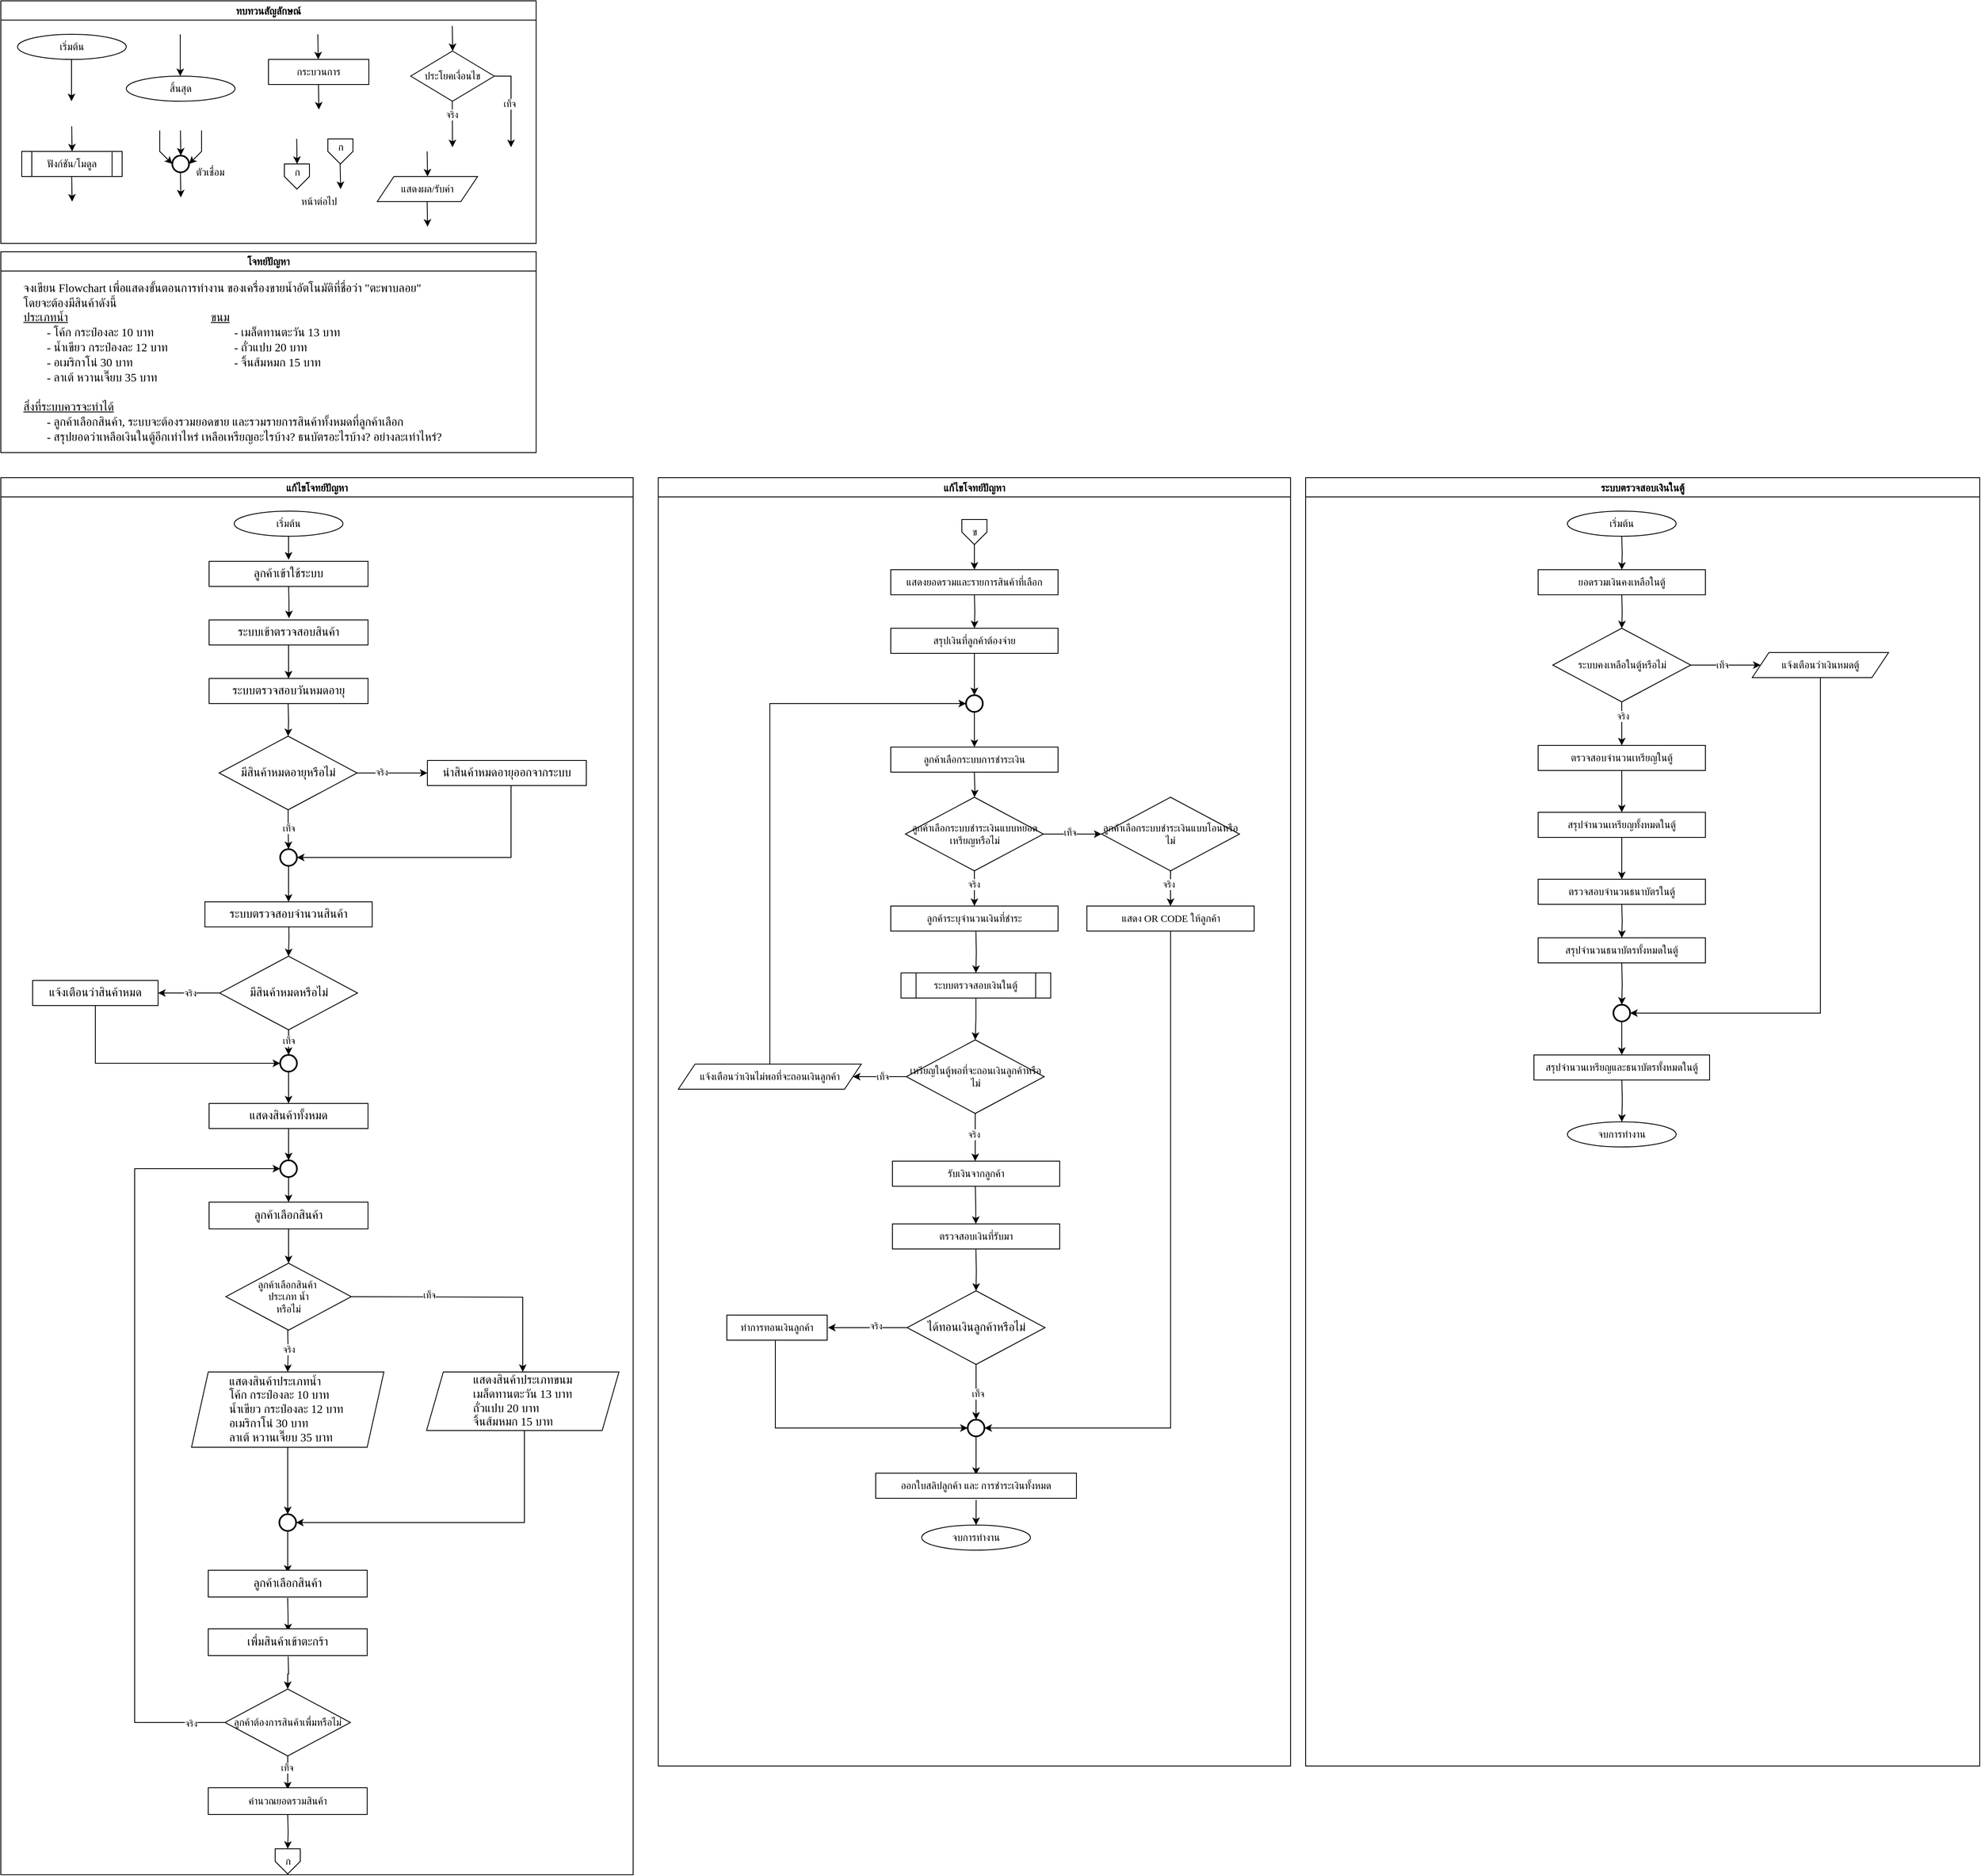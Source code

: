 <mxfile version="28.1.0">
  <diagram name="Page-1" id="Cs2U7aYrZ47Xec1WPRxV">
    <mxGraphModel grid="1" page="1" gridSize="10" guides="1" tooltips="1" connect="1" arrows="1" fold="1" pageScale="1" pageWidth="827" pageHeight="1169" math="0" shadow="0">
      <root>
        <mxCell id="0" />
        <mxCell id="1" parent="0" />
        <mxCell id="7gn9NP0sb-rutlnb1Mom-1" value="ทบทวนสัญลักษณ์" style="swimlane;fontFamily=Sarabun;fontSource=https://fonts.googleapis.com/css?family=Sarabun;" vertex="1" parent="1">
          <mxGeometry x="530" y="240" width="640" height="290" as="geometry" />
        </mxCell>
        <mxCell id="7gn9NP0sb-rutlnb1Mom-2" value="&lt;font data-font-src=&quot;https://fonts.googleapis.com/css?family=Sarabun&quot; face=&quot;Sarabun&quot;&gt;เริ่มต้น&lt;/font&gt;" style="ellipse;whiteSpace=wrap;html=1;" vertex="1" parent="7gn9NP0sb-rutlnb1Mom-1">
          <mxGeometry x="20" y="40" width="130" height="30" as="geometry" />
        </mxCell>
        <mxCell id="7gn9NP0sb-rutlnb1Mom-3" value="" style="endArrow=classic;html=1;rounded=0;" edge="1" parent="7gn9NP0sb-rutlnb1Mom-1">
          <mxGeometry width="50" height="50" relative="1" as="geometry">
            <mxPoint x="84.5" y="70" as="sourcePoint" />
            <mxPoint x="84.5" y="120" as="targetPoint" />
          </mxGeometry>
        </mxCell>
        <mxCell id="7gn9NP0sb-rutlnb1Mom-4" value="&lt;font face=&quot;Sarabun&quot;&gt;สิ้นสุด&lt;/font&gt;" style="ellipse;whiteSpace=wrap;html=1;" vertex="1" parent="7gn9NP0sb-rutlnb1Mom-1">
          <mxGeometry x="150" y="90" width="130" height="30" as="geometry" />
        </mxCell>
        <mxCell id="7gn9NP0sb-rutlnb1Mom-5" value="" style="endArrow=classic;html=1;rounded=0;" edge="1" parent="7gn9NP0sb-rutlnb1Mom-1">
          <mxGeometry width="50" height="50" relative="1" as="geometry">
            <mxPoint x="214.5" y="40" as="sourcePoint" />
            <mxPoint x="214.5" y="90" as="targetPoint" />
          </mxGeometry>
        </mxCell>
        <mxCell id="7gn9NP0sb-rutlnb1Mom-6" value="กระบวนการ" style="rounded=0;whiteSpace=wrap;html=1;fontFamily=Sarabun;fontSource=https://fonts.googleapis.com/css?family=Sarabun;" vertex="1" parent="7gn9NP0sb-rutlnb1Mom-1">
          <mxGeometry x="320" y="70" width="120" height="30" as="geometry" />
        </mxCell>
        <mxCell id="7gn9NP0sb-rutlnb1Mom-7" value="" style="endArrow=classic;html=1;rounded=0;" edge="1" parent="7gn9NP0sb-rutlnb1Mom-1">
          <mxGeometry width="50" height="50" relative="1" as="geometry">
            <mxPoint x="379" y="40" as="sourcePoint" />
            <mxPoint x="379.5" y="70" as="targetPoint" />
          </mxGeometry>
        </mxCell>
        <mxCell id="7gn9NP0sb-rutlnb1Mom-8" value="" style="endArrow=classic;html=1;rounded=0;" edge="1" parent="7gn9NP0sb-rutlnb1Mom-1">
          <mxGeometry width="50" height="50" relative="1" as="geometry">
            <mxPoint x="379.75" y="100" as="sourcePoint" />
            <mxPoint x="380.25" y="130" as="targetPoint" />
          </mxGeometry>
        </mxCell>
        <mxCell id="7gn9NP0sb-rutlnb1Mom-9" value="ประโยคเงื่อนไข" style="rhombus;whiteSpace=wrap;html=1;fontFamily=Sarabun;fontSource=https://fonts.googleapis.com/css?family=Sarabun;" vertex="1" parent="7gn9NP0sb-rutlnb1Mom-1">
          <mxGeometry x="490" y="60" width="100" height="60" as="geometry" />
        </mxCell>
        <mxCell id="7gn9NP0sb-rutlnb1Mom-10" value="" style="endArrow=classic;html=1;rounded=0;" edge="1" parent="7gn9NP0sb-rutlnb1Mom-1">
          <mxGeometry width="50" height="50" relative="1" as="geometry">
            <mxPoint x="539.71" y="30" as="sourcePoint" />
            <mxPoint x="540.21" y="60" as="targetPoint" />
          </mxGeometry>
        </mxCell>
        <mxCell id="7gn9NP0sb-rutlnb1Mom-11" value="" style="endArrow=classic;html=1;rounded=0;" edge="1" parent="7gn9NP0sb-rutlnb1Mom-1">
          <mxGeometry width="50" height="50" relative="1" as="geometry">
            <mxPoint x="539.71" y="120" as="sourcePoint" />
            <mxPoint x="540" y="175" as="targetPoint" />
          </mxGeometry>
        </mxCell>
        <mxCell id="7gn9NP0sb-rutlnb1Mom-12" value="จริง" style="edgeLabel;html=1;align=center;verticalAlign=middle;resizable=0;points=[];fontFamily=Sarabun;fontSource=https://fonts.googleapis.com/css?family=Sarabun;" connectable="0" vertex="1" parent="7gn9NP0sb-rutlnb1Mom-11">
          <mxGeometry x="-0.414" y="-1" relative="1" as="geometry">
            <mxPoint as="offset" />
          </mxGeometry>
        </mxCell>
        <mxCell id="7gn9NP0sb-rutlnb1Mom-13" value="" style="endArrow=classic;html=1;rounded=0;exitX=1;exitY=0.5;exitDx=0;exitDy=0;" edge="1" parent="7gn9NP0sb-rutlnb1Mom-1" source="7gn9NP0sb-rutlnb1Mom-9">
          <mxGeometry width="50" height="50" relative="1" as="geometry">
            <mxPoint x="620" y="95" as="sourcePoint" />
            <mxPoint x="610" y="175" as="targetPoint" />
            <Array as="points">
              <mxPoint x="610" y="90" />
            </Array>
          </mxGeometry>
        </mxCell>
        <mxCell id="7gn9NP0sb-rutlnb1Mom-14" value="&lt;font data-font-src=&quot;https://fonts.googleapis.com/css?family=Sarabun&quot; face=&quot;Sarabun&quot;&gt;เท็จ&lt;/font&gt;" style="edgeLabel;html=1;align=center;verticalAlign=middle;resizable=0;points=[];" connectable="0" vertex="1" parent="7gn9NP0sb-rutlnb1Mom-13">
          <mxGeometry x="-0.002" y="-2" relative="1" as="geometry">
            <mxPoint as="offset" />
          </mxGeometry>
        </mxCell>
        <mxCell id="7gn9NP0sb-rutlnb1Mom-15" value="&lt;font data-font-src=&quot;https://fonts.googleapis.com/css?family=Sarabun&quot; face=&quot;Sarabun&quot;&gt;ฟังก์ชัน/โมดูล&lt;/font&gt;" style="shape=process;whiteSpace=wrap;html=1;backgroundOutline=1;" vertex="1" parent="7gn9NP0sb-rutlnb1Mom-1">
          <mxGeometry x="25" y="180" width="120" height="30" as="geometry" />
        </mxCell>
        <mxCell id="7gn9NP0sb-rutlnb1Mom-16" value="" style="endArrow=classic;html=1;rounded=0;" edge="1" parent="7gn9NP0sb-rutlnb1Mom-1">
          <mxGeometry width="50" height="50" relative="1" as="geometry">
            <mxPoint x="84.71" y="150" as="sourcePoint" />
            <mxPoint x="85.21" y="180" as="targetPoint" />
          </mxGeometry>
        </mxCell>
        <mxCell id="7gn9NP0sb-rutlnb1Mom-17" value="" style="endArrow=classic;html=1;rounded=0;" edge="1" parent="7gn9NP0sb-rutlnb1Mom-1">
          <mxGeometry width="50" height="50" relative="1" as="geometry">
            <mxPoint x="84.71" y="210" as="sourcePoint" />
            <mxPoint x="85.21" y="240" as="targetPoint" />
          </mxGeometry>
        </mxCell>
        <mxCell id="7gn9NP0sb-rutlnb1Mom-18" value="" style="strokeWidth=2;html=1;shape=mxgraph.flowchart.start_2;whiteSpace=wrap;" vertex="1" parent="7gn9NP0sb-rutlnb1Mom-1">
          <mxGeometry x="205" y="185" width="20" height="20" as="geometry" />
        </mxCell>
        <mxCell id="7gn9NP0sb-rutlnb1Mom-19" value="" style="endArrow=classic;html=1;rounded=0;" edge="1" parent="7gn9NP0sb-rutlnb1Mom-1">
          <mxGeometry width="50" height="50" relative="1" as="geometry">
            <mxPoint x="214.71" y="155" as="sourcePoint" />
            <mxPoint x="215.21" y="185" as="targetPoint" />
          </mxGeometry>
        </mxCell>
        <mxCell id="7gn9NP0sb-rutlnb1Mom-20" value="" style="endArrow=classic;html=1;rounded=0;entryX=0;entryY=0.5;entryDx=0;entryDy=0;entryPerimeter=0;" edge="1" parent="7gn9NP0sb-rutlnb1Mom-1" target="7gn9NP0sb-rutlnb1Mom-18">
          <mxGeometry width="50" height="50" relative="1" as="geometry">
            <mxPoint x="190.0" y="155" as="sourcePoint" />
            <mxPoint x="190.5" y="185" as="targetPoint" />
            <Array as="points">
              <mxPoint x="190" y="180" />
            </Array>
          </mxGeometry>
        </mxCell>
        <mxCell id="7gn9NP0sb-rutlnb1Mom-21" value="" style="endArrow=classic;html=1;rounded=0;entryX=1;entryY=0.5;entryDx=0;entryDy=0;entryPerimeter=0;" edge="1" parent="7gn9NP0sb-rutlnb1Mom-1" target="7gn9NP0sb-rutlnb1Mom-18">
          <mxGeometry width="50" height="50" relative="1" as="geometry">
            <mxPoint x="240.0" y="155" as="sourcePoint" />
            <mxPoint x="240.5" y="185" as="targetPoint" />
            <Array as="points">
              <mxPoint x="240" y="180" />
            </Array>
          </mxGeometry>
        </mxCell>
        <mxCell id="7gn9NP0sb-rutlnb1Mom-22" value="" style="endArrow=classic;html=1;rounded=0;" edge="1" parent="7gn9NP0sb-rutlnb1Mom-1">
          <mxGeometry width="50" height="50" relative="1" as="geometry">
            <mxPoint x="214.71" y="205" as="sourcePoint" />
            <mxPoint x="215.21" y="235" as="targetPoint" />
          </mxGeometry>
        </mxCell>
        <mxCell id="7gn9NP0sb-rutlnb1Mom-23" value="&lt;font data-font-src=&quot;https://fonts.googleapis.com/css?family=Sarabun&quot; face=&quot;Sarabun&quot;&gt;ตัวเชื่อม&lt;/font&gt;" style="text;html=1;align=center;verticalAlign=middle;resizable=0;points=[];autosize=1;strokeColor=none;fillColor=none;" vertex="1" parent="7gn9NP0sb-rutlnb1Mom-1">
          <mxGeometry x="220" y="190" width="60" height="30" as="geometry" />
        </mxCell>
        <mxCell id="7gn9NP0sb-rutlnb1Mom-24" value="" style="endArrow=classic;html=1;rounded=0;" edge="1" parent="7gn9NP0sb-rutlnb1Mom-1">
          <mxGeometry width="50" height="50" relative="1" as="geometry">
            <mxPoint x="353.71" y="165" as="sourcePoint" />
            <mxPoint x="354.21" y="195" as="targetPoint" />
          </mxGeometry>
        </mxCell>
        <mxCell id="7gn9NP0sb-rutlnb1Mom-25" value="" style="verticalLabelPosition=bottom;verticalAlign=top;html=1;shape=offPageConnector;rounded=0;size=0.5;" vertex="1" parent="7gn9NP0sb-rutlnb1Mom-1">
          <mxGeometry x="339" y="195" width="30" height="30" as="geometry" />
        </mxCell>
        <mxCell id="7gn9NP0sb-rutlnb1Mom-26" value="" style="endArrow=classic;html=1;rounded=0;" edge="1" parent="7gn9NP0sb-rutlnb1Mom-1">
          <mxGeometry width="50" height="50" relative="1" as="geometry">
            <mxPoint x="405.71" y="195" as="sourcePoint" />
            <mxPoint x="406.21" y="225" as="targetPoint" />
          </mxGeometry>
        </mxCell>
        <mxCell id="7gn9NP0sb-rutlnb1Mom-27" value="" style="verticalLabelPosition=bottom;verticalAlign=top;html=1;shape=offPageConnector;rounded=0;size=0.5;" vertex="1" parent="7gn9NP0sb-rutlnb1Mom-1">
          <mxGeometry x="391" y="165" width="30" height="30" as="geometry" />
        </mxCell>
        <mxCell id="7gn9NP0sb-rutlnb1Mom-28" value="หน้าต่อไป" style="text;html=1;align=center;verticalAlign=middle;resizable=0;points=[];autosize=1;strokeColor=none;fillColor=none;fontFamily=Sarabun;fontSource=https://fonts.googleapis.com/css?family=Sarabun;" vertex="1" parent="7gn9NP0sb-rutlnb1Mom-1">
          <mxGeometry x="345" y="225" width="70" height="30" as="geometry" />
        </mxCell>
        <mxCell id="7gn9NP0sb-rutlnb1Mom-29" value="ก" style="text;html=1;align=center;verticalAlign=middle;resizable=0;points=[];autosize=1;strokeColor=none;fillColor=none;fontFamily=Sarabun;fontSource=https://fonts.googleapis.com/css?family=Sarabun;" vertex="1" parent="7gn9NP0sb-rutlnb1Mom-1">
          <mxGeometry x="339" y="190" width="30" height="30" as="geometry" />
        </mxCell>
        <mxCell id="7gn9NP0sb-rutlnb1Mom-30" value="ก" style="text;html=1;align=center;verticalAlign=middle;resizable=0;points=[];autosize=1;strokeColor=none;fillColor=none;fontFamily=Sarabun;fontSource=https://fonts.googleapis.com/css?family=Sarabun;" vertex="1" parent="7gn9NP0sb-rutlnb1Mom-1">
          <mxGeometry x="391" y="160" width="30" height="30" as="geometry" />
        </mxCell>
        <mxCell id="7gn9NP0sb-rutlnb1Mom-31" value="แสดงผล/รับค่า" style="shape=parallelogram;perimeter=parallelogramPerimeter;whiteSpace=wrap;html=1;fixedSize=1;fontFamily=Sarabun;fontSource=https://fonts.googleapis.com/css?family=Sarabun;" vertex="1" parent="7gn9NP0sb-rutlnb1Mom-1">
          <mxGeometry x="450" y="210" width="120" height="30" as="geometry" />
        </mxCell>
        <mxCell id="7gn9NP0sb-rutlnb1Mom-32" value="" style="endArrow=classic;html=1;rounded=0;" edge="1" parent="7gn9NP0sb-rutlnb1Mom-1">
          <mxGeometry width="50" height="50" relative="1" as="geometry">
            <mxPoint x="509.71" y="180" as="sourcePoint" />
            <mxPoint x="510.21" y="210" as="targetPoint" />
          </mxGeometry>
        </mxCell>
        <mxCell id="7gn9NP0sb-rutlnb1Mom-33" value="" style="endArrow=classic;html=1;rounded=0;" edge="1" parent="7gn9NP0sb-rutlnb1Mom-1">
          <mxGeometry width="50" height="50" relative="1" as="geometry">
            <mxPoint x="509.71" y="240" as="sourcePoint" />
            <mxPoint x="510.21" y="270" as="targetPoint" />
          </mxGeometry>
        </mxCell>
        <mxCell id="7gn9NP0sb-rutlnb1Mom-34" value="แก้ไขโจทย์ปัญหา" style="swimlane;fontFamily=Sarabun;fontSource=https://fonts.googleapis.com/css?family=Sarabun;" vertex="1" parent="1">
          <mxGeometry x="530" y="810" width="756" height="1670" as="geometry" />
        </mxCell>
        <mxCell id="7gn9NP0sb-rutlnb1Mom-35" style="edgeStyle=orthogonalEdgeStyle;rounded=0;orthogonalLoop=1;jettySize=auto;html=1;" edge="1" parent="7gn9NP0sb-rutlnb1Mom-34" source="7gn9NP0sb-rutlnb1Mom-36">
          <mxGeometry relative="1" as="geometry">
            <mxPoint x="344" y="98" as="targetPoint" />
          </mxGeometry>
        </mxCell>
        <mxCell id="7gn9NP0sb-rutlnb1Mom-36" value="&lt;font data-font-src=&quot;https://fonts.googleapis.com/css?family=Sarabun&quot; face=&quot;Sarabun&quot;&gt;เริ่มต้น&lt;/font&gt;" style="ellipse;whiteSpace=wrap;html=1;" vertex="1" parent="7gn9NP0sb-rutlnb1Mom-34">
          <mxGeometry x="279" y="40" width="130" height="30" as="geometry" />
        </mxCell>
        <mxCell id="7gn9NP0sb-rutlnb1Mom-37" style="edgeStyle=orthogonalEdgeStyle;rounded=0;orthogonalLoop=1;jettySize=auto;html=1;entryX=0.5;entryY=0;entryDx=0;entryDy=0;" edge="1" parent="7gn9NP0sb-rutlnb1Mom-34">
          <mxGeometry relative="1" as="geometry">
            <mxPoint x="320" y="710" as="targetPoint" />
          </mxGeometry>
        </mxCell>
        <mxCell id="7gn9NP0sb-rutlnb1Mom-38" style="edgeStyle=orthogonalEdgeStyle;rounded=0;orthogonalLoop=1;jettySize=auto;html=1;entryX=0.5;entryY=0;entryDx=0;entryDy=0;" edge="1" parent="7gn9NP0sb-rutlnb1Mom-34">
          <mxGeometry relative="1" as="geometry">
            <mxPoint x="320" y="780" as="targetPoint" />
          </mxGeometry>
        </mxCell>
        <mxCell id="7gn9NP0sb-rutlnb1Mom-39" style="edgeStyle=orthogonalEdgeStyle;rounded=0;orthogonalLoop=1;jettySize=auto;html=1;entryX=1;entryY=0.5;entryDx=0;entryDy=0;" edge="1" parent="7gn9NP0sb-rutlnb1Mom-34">
          <mxGeometry relative="1" as="geometry">
            <Array as="points">
              <mxPoint x="426" y="820" />
              <mxPoint x="426" y="655" />
            </Array>
            <mxPoint x="394.89" y="820.059" as="sourcePoint" />
          </mxGeometry>
        </mxCell>
        <mxCell id="7gn9NP0sb-rutlnb1Mom-40" style="edgeStyle=orthogonalEdgeStyle;rounded=0;orthogonalLoop=1;jettySize=auto;html=1;entryX=0.5;entryY=0;entryDx=0;entryDy=0;" edge="1" parent="7gn9NP0sb-rutlnb1Mom-34">
          <mxGeometry relative="1" as="geometry">
            <mxPoint x="320" y="908" as="targetPoint" />
          </mxGeometry>
        </mxCell>
        <mxCell id="7gn9NP0sb-rutlnb1Mom-41" style="edgeStyle=orthogonalEdgeStyle;rounded=0;orthogonalLoop=1;jettySize=auto;html=1;entryX=0.5;entryY=0;entryDx=0;entryDy=0;" edge="1" parent="7gn9NP0sb-rutlnb1Mom-34">
          <mxGeometry relative="1" as="geometry">
            <mxPoint x="344" y="128" as="sourcePoint" />
            <mxPoint x="344.5" y="168" as="targetPoint" />
          </mxGeometry>
        </mxCell>
        <mxCell id="7gn9NP0sb-rutlnb1Mom-45" style="edgeStyle=orthogonalEdgeStyle;rounded=0;orthogonalLoop=1;jettySize=auto;html=1;entryX=0;entryY=0.5;entryDx=0;entryDy=0;" edge="1" parent="7gn9NP0sb-rutlnb1Mom-34" source="7gn9NP0sb-rutlnb1Mom-49">
          <mxGeometry relative="1" as="geometry">
            <mxPoint x="510" y="353.0" as="targetPoint" />
          </mxGeometry>
        </mxCell>
        <mxCell id="7gn9NP0sb-rutlnb1Mom-46" value="จริง" style="edgeLabel;html=1;align=center;verticalAlign=middle;resizable=0;points=[];" connectable="0" vertex="1" parent="7gn9NP0sb-rutlnb1Mom-45">
          <mxGeometry x="-0.319" y="1" relative="1" as="geometry">
            <mxPoint as="offset" />
          </mxGeometry>
        </mxCell>
        <mxCell id="7gn9NP0sb-rutlnb1Mom-227" style="edgeStyle=orthogonalEdgeStyle;rounded=0;orthogonalLoop=1;jettySize=auto;html=1;" edge="1" parent="7gn9NP0sb-rutlnb1Mom-34" source="7gn9NP0sb-rutlnb1Mom-49" target="7gn9NP0sb-rutlnb1Mom-225">
          <mxGeometry relative="1" as="geometry" />
        </mxCell>
        <mxCell id="7gn9NP0sb-rutlnb1Mom-229" value="เท็จ" style="edgeLabel;html=1;align=center;verticalAlign=middle;resizable=0;points=[];" connectable="0" vertex="1" parent="7gn9NP0sb-rutlnb1Mom-227">
          <mxGeometry x="-0.077" relative="1" as="geometry">
            <mxPoint as="offset" />
          </mxGeometry>
        </mxCell>
        <mxCell id="7gn9NP0sb-rutlnb1Mom-49" value="&lt;span style=&quot;font-size: 14px;&quot;&gt;มีสินค้าหมดอายุหรือไม่&lt;/span&gt;" style="rhombus;whiteSpace=wrap;html=1;fontFamily=Sarabun;fontSource=https://fonts.googleapis.com/css?family=Sarabun;" vertex="1" parent="7gn9NP0sb-rutlnb1Mom-34">
          <mxGeometry x="261" y="309" width="165" height="88" as="geometry" />
        </mxCell>
        <mxCell id="7gn9NP0sb-rutlnb1Mom-52" style="edgeStyle=orthogonalEdgeStyle;rounded=0;orthogonalLoop=1;jettySize=auto;html=1;entryX=1;entryY=0.5;entryDx=0;entryDy=0;" edge="1" parent="7gn9NP0sb-rutlnb1Mom-34" source="7gn9NP0sb-rutlnb1Mom-54">
          <mxGeometry relative="1" as="geometry">
            <mxPoint x="188" y="616" as="targetPoint" />
          </mxGeometry>
        </mxCell>
        <mxCell id="7gn9NP0sb-rutlnb1Mom-53" value="จริง" style="edgeLabel;html=1;align=center;verticalAlign=middle;resizable=0;points=[];" connectable="0" vertex="1" parent="7gn9NP0sb-rutlnb1Mom-52">
          <mxGeometry x="-0.022" relative="1" as="geometry">
            <mxPoint as="offset" />
          </mxGeometry>
        </mxCell>
        <mxCell id="7gn9NP0sb-rutlnb1Mom-54" value="&lt;font style=&quot;font-size: 14px;&quot;&gt;มีสินค้าหมดหรือไม่&lt;/font&gt;" style="rhombus;whiteSpace=wrap;html=1;fontFamily=Sarabun;fontSource=https://fonts.googleapis.com/css?family=Sarabun;" vertex="1" parent="7gn9NP0sb-rutlnb1Mom-34">
          <mxGeometry x="261.5" y="572" width="165" height="88" as="geometry" />
        </mxCell>
        <mxCell id="7gn9NP0sb-rutlnb1Mom-58" value="&lt;span style=&quot;font-size: 14px; text-align: left; text-wrap-mode: nowrap;&quot;&gt;นำสินค้าหมดอายุออกจากระบบ&lt;/span&gt;" style="rounded=0;whiteSpace=wrap;html=1;fontFamily=Sarabun;fontSource=https://fonts.googleapis.com/css?family=Sarabun;" vertex="1" parent="7gn9NP0sb-rutlnb1Mom-34">
          <mxGeometry x="510" y="338" width="190" height="30" as="geometry" />
        </mxCell>
        <mxCell id="7gn9NP0sb-rutlnb1Mom-60" value="&lt;span style=&quot;font-size: 14px; text-align: left; text-wrap-mode: nowrap;&quot;&gt;แจ้งเตือนว่าสินค้าหมด&lt;/span&gt;" style="rounded=0;whiteSpace=wrap;html=1;fontFamily=Sarabun;fontSource=https://fonts.googleapis.com/css?family=Sarabun;" vertex="1" parent="7gn9NP0sb-rutlnb1Mom-34">
          <mxGeometry x="38" y="601" width="150" height="30" as="geometry" />
        </mxCell>
        <mxCell id="7gn9NP0sb-rutlnb1Mom-63" style="edgeStyle=orthogonalEdgeStyle;rounded=0;orthogonalLoop=1;jettySize=auto;html=1;" edge="1" parent="7gn9NP0sb-rutlnb1Mom-34" target="7gn9NP0sb-rutlnb1Mom-68">
          <mxGeometry relative="1" as="geometry">
            <mxPoint x="343" y="1019" as="sourcePoint" />
          </mxGeometry>
        </mxCell>
        <mxCell id="7gn9NP0sb-rutlnb1Mom-64" value="จริง" style="edgeLabel;html=1;align=center;verticalAlign=middle;resizable=0;points=[];" connectable="0" vertex="1" parent="7gn9NP0sb-rutlnb1Mom-63">
          <mxGeometry x="-0.154" relative="1" as="geometry">
            <mxPoint y="1" as="offset" />
          </mxGeometry>
        </mxCell>
        <mxCell id="7gn9NP0sb-rutlnb1Mom-65" style="edgeStyle=orthogonalEdgeStyle;rounded=0;orthogonalLoop=1;jettySize=auto;html=1;" edge="1" parent="7gn9NP0sb-rutlnb1Mom-34" target="7gn9NP0sb-rutlnb1Mom-69">
          <mxGeometry relative="1" as="geometry">
            <mxPoint x="417.901" y="979.053" as="sourcePoint" />
          </mxGeometry>
        </mxCell>
        <mxCell id="7gn9NP0sb-rutlnb1Mom-66" value="เท็จ" style="edgeLabel;html=1;align=center;verticalAlign=middle;resizable=0;points=[];" connectable="0" vertex="1" parent="7gn9NP0sb-rutlnb1Mom-65">
          <mxGeometry x="-0.363" y="3" relative="1" as="geometry">
            <mxPoint as="offset" />
          </mxGeometry>
        </mxCell>
        <mxCell id="7gn9NP0sb-rutlnb1Mom-67" value="ลูกค้าเลือกสินค้า&amp;nbsp;&lt;div&gt;ประเภท น้ำ&lt;/div&gt;&lt;div&gt;หรือไม่&lt;/div&gt;" style="rhombus;whiteSpace=wrap;html=1;fontFamily=Sarabun;fontSource=https://fonts.googleapis.com/css?family=Sarabun;" vertex="1" parent="7gn9NP0sb-rutlnb1Mom-34">
          <mxGeometry x="269" y="939" width="150" height="80" as="geometry" />
        </mxCell>
        <mxCell id="7gn9NP0sb-rutlnb1Mom-68" value="&lt;div style=&quot;text-align: left;&quot;&gt;&lt;span style=&quot;font-size: 14px; text-wrap-mode: nowrap;&quot;&gt;แสดงสินค้าประเภทน้ำ&lt;/span&gt;&lt;span style=&quot;font-size: 14px; text-wrap-mode: nowrap; background-color: transparent; color: light-dark(rgb(0, 0, 0), rgb(255, 255, 255));&quot;&gt;&lt;/span&gt;&lt;/div&gt;&lt;div style=&quot;text-align: left;&quot;&gt;&lt;span style=&quot;font-size: 14px; text-wrap-mode: nowrap; background-color: transparent; color: light-dark(rgb(0, 0, 0), rgb(255, 255, 255));&quot;&gt;โค้ก กระป๋องละ 10 บาท&lt;/span&gt;&lt;/div&gt;&lt;div style=&quot;text-align: left;&quot;&gt;&lt;span style=&quot;font-size: 14px; text-wrap-mode: nowrap;&quot;&gt;น้ำเขียว กระป๋องละ 12 บาท&lt;/span&gt;&lt;span style=&quot;font-size: 14px; white-space: pre;&quot;&gt;&#x9;&lt;/span&gt;&lt;span style=&quot;font-size: 14px; text-wrap-mode: nowrap;&quot;&gt;&lt;/span&gt;&lt;/div&gt;&lt;div style=&quot;text-align: left;&quot;&gt;&lt;span style=&quot;font-size: 14px; text-wrap-mode: nowrap;&quot;&gt;อเมริกาโน่ 30 บาท&lt;/span&gt;&lt;/div&gt;&lt;div style=&quot;text-align: left;&quot;&gt;&lt;span style=&quot;font-size: 14px; text-wrap-mode: nowrap;&quot;&gt;ลาเต้ หวานเจี๊ยบ 35 บาท&lt;/span&gt;&lt;/div&gt;" style="shape=parallelogram;perimeter=parallelogramPerimeter;whiteSpace=wrap;html=1;fixedSize=1;fontFamily=Sarabun;fontSource=https://fonts.googleapis.com/css?family=Sarabun;" vertex="1" parent="7gn9NP0sb-rutlnb1Mom-34">
          <mxGeometry x="228" y="1069" width="230" height="90" as="geometry" />
        </mxCell>
        <mxCell id="7gn9NP0sb-rutlnb1Mom-69" value="&lt;div style=&quot;text-align: left;&quot;&gt;&lt;div&gt;&lt;span style=&quot;font-size: 14px; text-wrap-mode: nowrap;&quot;&gt;แสดงสินค้าประเภท&lt;/span&gt;&lt;span style=&quot;background-color: transparent; color: light-dark(rgb(0, 0, 0), rgb(255, 255, 255)); text-wrap-mode: nowrap; font-size: 14px;&quot;&gt;&lt;span style=&quot;white-space-collapse: preserve;&quot;&gt;ข&lt;/span&gt;นม&lt;/span&gt;&lt;/div&gt;&lt;div&gt;&lt;span style=&quot;font-size: 14px; text-wrap-mode: nowrap;&quot;&gt;เ&lt;/span&gt;&lt;span style=&quot;font-size: 14px; text-wrap-mode: nowrap; background-color: transparent; color: light-dark(rgb(0, 0, 0), rgb(255, 255, 255));&quot;&gt;มล็ดทานตะวัน 13 บาท&lt;/span&gt;&lt;/div&gt;&lt;div&gt;&lt;span style=&quot;font-size: 14px; text-wrap-mode: nowrap;&quot;&gt;ถั่วแปบ 20 บาท&lt;/span&gt;&lt;span style=&quot;font-size: 14px; text-wrap-mode: nowrap; background-color: transparent; color: light-dark(rgb(0, 0, 0), rgb(255, 255, 255));&quot;&gt;&lt;/span&gt;&lt;/div&gt;&lt;div&gt;&lt;span style=&quot;font-size: 14px; text-wrap-mode: nowrap;&quot;&gt;จิ้นส้มหมก 15 บาท&lt;/span&gt;&lt;/div&gt;&lt;/div&gt;" style="shape=parallelogram;perimeter=parallelogramPerimeter;whiteSpace=wrap;html=1;fixedSize=1;fontFamily=Sarabun;fontSource=https://fonts.googleapis.com/css?family=Sarabun;" vertex="1" parent="7gn9NP0sb-rutlnb1Mom-34">
          <mxGeometry x="509" y="1069" width="230" height="70" as="geometry" />
        </mxCell>
        <mxCell id="7gn9NP0sb-rutlnb1Mom-70" style="edgeStyle=orthogonalEdgeStyle;rounded=0;orthogonalLoop=1;jettySize=auto;html=1;entryX=0.5;entryY=0;entryDx=0;entryDy=0;" edge="1" parent="7gn9NP0sb-rutlnb1Mom-34" source="7gn9NP0sb-rutlnb1Mom-71">
          <mxGeometry relative="1" as="geometry">
            <mxPoint x="343" y="1309" as="targetPoint" />
          </mxGeometry>
        </mxCell>
        <mxCell id="7gn9NP0sb-rutlnb1Mom-71" value="" style="strokeWidth=2;html=1;shape=mxgraph.flowchart.start_2;whiteSpace=wrap;" vertex="1" parent="7gn9NP0sb-rutlnb1Mom-34">
          <mxGeometry x="333" y="1239" width="20" height="20" as="geometry" />
        </mxCell>
        <mxCell id="7gn9NP0sb-rutlnb1Mom-72" style="edgeStyle=orthogonalEdgeStyle;rounded=0;orthogonalLoop=1;jettySize=auto;html=1;" edge="1" parent="7gn9NP0sb-rutlnb1Mom-34" target="7gn9NP0sb-rutlnb1Mom-49">
          <mxGeometry relative="1" as="geometry">
            <mxPoint x="343.5" y="270" as="sourcePoint" />
          </mxGeometry>
        </mxCell>
        <mxCell id="7gn9NP0sb-rutlnb1Mom-74" style="edgeStyle=orthogonalEdgeStyle;rounded=0;orthogonalLoop=1;jettySize=auto;html=1;entryX=0.5;entryY=0;entryDx=0;entryDy=0;" edge="1" parent="7gn9NP0sb-rutlnb1Mom-34" target="7gn9NP0sb-rutlnb1Mom-54">
          <mxGeometry relative="1" as="geometry">
            <mxPoint x="344" y="522" as="sourcePoint" />
          </mxGeometry>
        </mxCell>
        <mxCell id="7gn9NP0sb-rutlnb1Mom-76" style="edgeStyle=orthogonalEdgeStyle;rounded=0;orthogonalLoop=1;jettySize=auto;html=1;entryX=0.5;entryY=0;entryDx=0;entryDy=0;entryPerimeter=0;" edge="1" parent="7gn9NP0sb-rutlnb1Mom-34" source="7gn9NP0sb-rutlnb1Mom-68" target="7gn9NP0sb-rutlnb1Mom-71">
          <mxGeometry relative="1" as="geometry" />
        </mxCell>
        <mxCell id="7gn9NP0sb-rutlnb1Mom-77" style="edgeStyle=orthogonalEdgeStyle;rounded=0;orthogonalLoop=1;jettySize=auto;html=1;entryX=1;entryY=0.5;entryDx=0;entryDy=0;entryPerimeter=0;" edge="1" parent="7gn9NP0sb-rutlnb1Mom-34" source="7gn9NP0sb-rutlnb1Mom-69" target="7gn9NP0sb-rutlnb1Mom-71">
          <mxGeometry relative="1" as="geometry">
            <Array as="points">
              <mxPoint x="626" y="1249" />
            </Array>
          </mxGeometry>
        </mxCell>
        <mxCell id="7gn9NP0sb-rutlnb1Mom-78" style="edgeStyle=orthogonalEdgeStyle;rounded=0;orthogonalLoop=1;jettySize=auto;html=1;entryX=0.5;entryY=0;entryDx=0;entryDy=0;" edge="1" parent="7gn9NP0sb-rutlnb1Mom-34">
          <mxGeometry relative="1" as="geometry">
            <mxPoint x="342.941" y="1339" as="sourcePoint" />
            <mxPoint x="343.5" y="1379" as="targetPoint" />
          </mxGeometry>
        </mxCell>
        <mxCell id="7gn9NP0sb-rutlnb1Mom-80" style="edgeStyle=orthogonalEdgeStyle;rounded=0;orthogonalLoop=1;jettySize=auto;html=1;" edge="1" parent="7gn9NP0sb-rutlnb1Mom-34" source="7gn9NP0sb-rutlnb1Mom-84">
          <mxGeometry relative="1" as="geometry">
            <mxPoint x="343" y="1568.0" as="targetPoint" />
          </mxGeometry>
        </mxCell>
        <mxCell id="7gn9NP0sb-rutlnb1Mom-81" value="เท็จ" style="edgeLabel;html=1;align=center;verticalAlign=middle;resizable=0;points=[];" connectable="0" vertex="1" parent="7gn9NP0sb-rutlnb1Mom-80">
          <mxGeometry x="-0.333" y="-1" relative="1" as="geometry">
            <mxPoint as="offset" />
          </mxGeometry>
        </mxCell>
        <mxCell id="7gn9NP0sb-rutlnb1Mom-84" value="ลูกค้าต้องการสินค้าเพื่มหรือไม่" style="rhombus;whiteSpace=wrap;html=1;fontFamily=Sarabun;fontSource=https://fonts.googleapis.com/css?family=Sarabun;" vertex="1" parent="7gn9NP0sb-rutlnb1Mom-34">
          <mxGeometry x="268" y="1448" width="150" height="80" as="geometry" />
        </mxCell>
        <mxCell id="7gn9NP0sb-rutlnb1Mom-85" style="edgeStyle=orthogonalEdgeStyle;rounded=0;orthogonalLoop=1;jettySize=auto;html=1;" edge="1" parent="7gn9NP0sb-rutlnb1Mom-34" target="7gn9NP0sb-rutlnb1Mom-90">
          <mxGeometry relative="1" as="geometry">
            <mxPoint x="343" y="1598.0" as="sourcePoint" />
          </mxGeometry>
        </mxCell>
        <mxCell id="7gn9NP0sb-rutlnb1Mom-87" style="edgeStyle=orthogonalEdgeStyle;rounded=0;orthogonalLoop=1;jettySize=auto;html=1;" edge="1" parent="7gn9NP0sb-rutlnb1Mom-34" target="7gn9NP0sb-rutlnb1Mom-84">
          <mxGeometry relative="1" as="geometry">
            <mxPoint x="343.529" y="1409" as="sourcePoint" />
          </mxGeometry>
        </mxCell>
        <mxCell id="7gn9NP0sb-rutlnb1Mom-89" value="" style="verticalLabelPosition=bottom;verticalAlign=top;html=1;shape=offPageConnector;rounded=0;size=0.5;" vertex="1" parent="7gn9NP0sb-rutlnb1Mom-34">
          <mxGeometry x="328" y="1639" width="30" height="30" as="geometry" />
        </mxCell>
        <mxCell id="7gn9NP0sb-rutlnb1Mom-90" value="ก" style="text;html=1;align=center;verticalAlign=middle;resizable=0;points=[];autosize=1;strokeColor=none;fillColor=none;fontFamily=Sarabun;fontSource=https://fonts.googleapis.com/css?family=Sarabun;" vertex="1" parent="7gn9NP0sb-rutlnb1Mom-34">
          <mxGeometry x="328" y="1639" width="30" height="30" as="geometry" />
        </mxCell>
        <mxCell id="7gn9NP0sb-rutlnb1Mom-194" value="&lt;span style=&quot;font-size: 14px; text-align: left; text-wrap-mode: nowrap;&quot;&gt;ระบบตรวจสอบจำนวนสินค้า&lt;/span&gt;" style="rounded=0;whiteSpace=wrap;html=1;fontFamily=Sarabun;fontSource=https://fonts.googleapis.com/css?family=Sarabun;" vertex="1" parent="7gn9NP0sb-rutlnb1Mom-34">
          <mxGeometry x="244" y="507" width="200" height="30" as="geometry" />
        </mxCell>
        <mxCell id="7gn9NP0sb-rutlnb1Mom-196" value="&lt;span style=&quot;font-size: 14px; text-align: left; text-wrap-mode: nowrap;&quot;&gt;ลูกค้าเข้าใช้ระบบ&lt;/span&gt;" style="rounded=0;whiteSpace=wrap;html=1;fontFamily=Sarabun;fontSource=https://fonts.googleapis.com/css?family=Sarabun;" vertex="1" parent="7gn9NP0sb-rutlnb1Mom-34">
          <mxGeometry x="249" y="100" width="190" height="30" as="geometry" />
        </mxCell>
        <mxCell id="7gn9NP0sb-rutlnb1Mom-199" style="edgeStyle=orthogonalEdgeStyle;rounded=0;orthogonalLoop=1;jettySize=auto;html=1;entryX=0.5;entryY=0;entryDx=0;entryDy=0;" edge="1" parent="7gn9NP0sb-rutlnb1Mom-34" source="7gn9NP0sb-rutlnb1Mom-197" target="7gn9NP0sb-rutlnb1Mom-198">
          <mxGeometry relative="1" as="geometry" />
        </mxCell>
        <mxCell id="7gn9NP0sb-rutlnb1Mom-197" value="&lt;span style=&quot;font-size: 14px; text-align: left; text-wrap-mode: nowrap;&quot;&gt;ระบบเข้าตรวจสอบสินค้า&lt;/span&gt;" style="rounded=0;whiteSpace=wrap;html=1;fontFamily=Sarabun;fontSource=https://fonts.googleapis.com/css?family=Sarabun;" vertex="1" parent="7gn9NP0sb-rutlnb1Mom-34">
          <mxGeometry x="249" y="170" width="190" height="30" as="geometry" />
        </mxCell>
        <mxCell id="7gn9NP0sb-rutlnb1Mom-198" value="&lt;span style=&quot;font-size: 14px; text-align: left; text-wrap-mode: nowrap;&quot;&gt;ระบบตรวจสอบวันหมดอายุ&lt;/span&gt;" style="rounded=0;whiteSpace=wrap;html=1;fontFamily=Sarabun;fontSource=https://fonts.googleapis.com/css?family=Sarabun;" vertex="1" parent="7gn9NP0sb-rutlnb1Mom-34">
          <mxGeometry x="249" y="240" width="190" height="30" as="geometry" />
        </mxCell>
        <mxCell id="7gn9NP0sb-rutlnb1Mom-200" value="&lt;span style=&quot;font-size: 14px; text-align: left; text-wrap-mode: nowrap;&quot;&gt;แสดงสินค้าทั้งหมด&lt;/span&gt;" style="rounded=0;whiteSpace=wrap;html=1;fontFamily=Sarabun;fontSource=https://fonts.googleapis.com/css?family=Sarabun;" vertex="1" parent="7gn9NP0sb-rutlnb1Mom-34">
          <mxGeometry x="249" y="748" width="190" height="30" as="geometry" />
        </mxCell>
        <mxCell id="7gn9NP0sb-rutlnb1Mom-215" style="edgeStyle=orthogonalEdgeStyle;rounded=0;orthogonalLoop=1;jettySize=auto;html=1;entryX=0.5;entryY=0;entryDx=0;entryDy=0;" edge="1" parent="7gn9NP0sb-rutlnb1Mom-34" source="7gn9NP0sb-rutlnb1Mom-202" target="7gn9NP0sb-rutlnb1Mom-67">
          <mxGeometry relative="1" as="geometry" />
        </mxCell>
        <mxCell id="7gn9NP0sb-rutlnb1Mom-202" value="&lt;span style=&quot;font-size: 14px; text-align: left; text-wrap-mode: nowrap;&quot;&gt;ลูกค้าเลือกสินค้า&lt;/span&gt;" style="rounded=0;whiteSpace=wrap;html=1;fontFamily=Sarabun;fontSource=https://fonts.googleapis.com/css?family=Sarabun;" vertex="1" parent="7gn9NP0sb-rutlnb1Mom-34">
          <mxGeometry x="249" y="866" width="190" height="32" as="geometry" />
        </mxCell>
        <mxCell id="7gn9NP0sb-rutlnb1Mom-212" style="edgeStyle=orthogonalEdgeStyle;rounded=0;orthogonalLoop=1;jettySize=auto;html=1;entryX=0.5;entryY=0;entryDx=0;entryDy=0;" edge="1" parent="7gn9NP0sb-rutlnb1Mom-34" source="7gn9NP0sb-rutlnb1Mom-204" target="7gn9NP0sb-rutlnb1Mom-202">
          <mxGeometry relative="1" as="geometry" />
        </mxCell>
        <mxCell id="7gn9NP0sb-rutlnb1Mom-204" value="" style="strokeWidth=2;html=1;shape=mxgraph.flowchart.start_2;whiteSpace=wrap;" vertex="1" parent="7gn9NP0sb-rutlnb1Mom-34">
          <mxGeometry x="334" y="816" width="20" height="20" as="geometry" />
        </mxCell>
        <mxCell id="7gn9NP0sb-rutlnb1Mom-206" style="edgeStyle=orthogonalEdgeStyle;rounded=0;orthogonalLoop=1;jettySize=auto;html=1;entryX=0.5;entryY=0;entryDx=0;entryDy=0;entryPerimeter=0;" edge="1" parent="7gn9NP0sb-rutlnb1Mom-34" source="7gn9NP0sb-rutlnb1Mom-200" target="7gn9NP0sb-rutlnb1Mom-204">
          <mxGeometry relative="1" as="geometry" />
        </mxCell>
        <mxCell id="7gn9NP0sb-rutlnb1Mom-216" style="edgeStyle=orthogonalEdgeStyle;rounded=0;orthogonalLoop=1;jettySize=auto;html=1;entryX=0;entryY=0.5;entryDx=0;entryDy=0;entryPerimeter=0;" edge="1" parent="7gn9NP0sb-rutlnb1Mom-34" source="7gn9NP0sb-rutlnb1Mom-84" target="7gn9NP0sb-rutlnb1Mom-204">
          <mxGeometry relative="1" as="geometry">
            <Array as="points">
              <mxPoint x="160" y="1488" />
              <mxPoint x="160" y="826" />
            </Array>
          </mxGeometry>
        </mxCell>
        <mxCell id="7gn9NP0sb-rutlnb1Mom-217" value="จริง" style="edgeLabel;html=1;align=center;verticalAlign=middle;resizable=0;points=[];" connectable="0" vertex="1" parent="7gn9NP0sb-rutlnb1Mom-216">
          <mxGeometry x="-0.912" y="1" relative="1" as="geometry">
            <mxPoint as="offset" />
          </mxGeometry>
        </mxCell>
        <mxCell id="7gn9NP0sb-rutlnb1Mom-218" value="&lt;span style=&quot;font-size: 14px; text-align: left; text-wrap-mode: nowrap;&quot;&gt;ลูกค้าเลือกสินค้า&lt;/span&gt;" style="rounded=0;whiteSpace=wrap;html=1;fontFamily=Sarabun;fontSource=https://fonts.googleapis.com/css?family=Sarabun;" vertex="1" parent="7gn9NP0sb-rutlnb1Mom-34">
          <mxGeometry x="248" y="1306" width="190" height="32" as="geometry" />
        </mxCell>
        <mxCell id="7gn9NP0sb-rutlnb1Mom-219" value="&lt;span style=&quot;font-size: 14px; text-align: left; text-wrap-mode: nowrap;&quot;&gt;เพื่มสินค้าเข้าตะกร้า&lt;/span&gt;" style="rounded=0;whiteSpace=wrap;html=1;fontFamily=Sarabun;fontSource=https://fonts.googleapis.com/css?family=Sarabun;" vertex="1" parent="7gn9NP0sb-rutlnb1Mom-34">
          <mxGeometry x="248" y="1376" width="190" height="32" as="geometry" />
        </mxCell>
        <mxCell id="7gn9NP0sb-rutlnb1Mom-220" value="&lt;span style=&quot;text-align: left;&quot;&gt;คำนวณยอดรวมสินค้า&lt;/span&gt;" style="rounded=0;whiteSpace=wrap;html=1;fontFamily=Sarabun;fontSource=https://fonts.googleapis.com/css?family=Sarabun;" vertex="1" parent="7gn9NP0sb-rutlnb1Mom-34">
          <mxGeometry x="248" y="1566" width="190" height="32" as="geometry" />
        </mxCell>
        <mxCell id="7gn9NP0sb-rutlnb1Mom-228" style="edgeStyle=orthogonalEdgeStyle;rounded=0;orthogonalLoop=1;jettySize=auto;html=1;entryX=0.5;entryY=0;entryDx=0;entryDy=0;" edge="1" parent="7gn9NP0sb-rutlnb1Mom-34" source="7gn9NP0sb-rutlnb1Mom-225" target="7gn9NP0sb-rutlnb1Mom-194">
          <mxGeometry relative="1" as="geometry" />
        </mxCell>
        <mxCell id="7gn9NP0sb-rutlnb1Mom-225" value="" style="strokeWidth=2;html=1;shape=mxgraph.flowchart.start_2;whiteSpace=wrap;" vertex="1" parent="7gn9NP0sb-rutlnb1Mom-34">
          <mxGeometry x="334" y="444" width="20" height="20" as="geometry" />
        </mxCell>
        <mxCell id="7gn9NP0sb-rutlnb1Mom-231" style="edgeStyle=orthogonalEdgeStyle;rounded=0;orthogonalLoop=1;jettySize=auto;html=1;entryX=1;entryY=0.5;entryDx=0;entryDy=0;entryPerimeter=0;" edge="1" parent="7gn9NP0sb-rutlnb1Mom-34" source="7gn9NP0sb-rutlnb1Mom-58" target="7gn9NP0sb-rutlnb1Mom-225">
          <mxGeometry relative="1" as="geometry">
            <Array as="points">
              <mxPoint x="610" y="454" />
            </Array>
          </mxGeometry>
        </mxCell>
        <mxCell id="7gn9NP0sb-rutlnb1Mom-234" style="edgeStyle=orthogonalEdgeStyle;rounded=0;orthogonalLoop=1;jettySize=auto;html=1;entryX=0.5;entryY=0;entryDx=0;entryDy=0;" edge="1" parent="7gn9NP0sb-rutlnb1Mom-34" source="7gn9NP0sb-rutlnb1Mom-232" target="7gn9NP0sb-rutlnb1Mom-200">
          <mxGeometry relative="1" as="geometry" />
        </mxCell>
        <mxCell id="7gn9NP0sb-rutlnb1Mom-232" value="" style="strokeWidth=2;html=1;shape=mxgraph.flowchart.start_2;whiteSpace=wrap;" vertex="1" parent="7gn9NP0sb-rutlnb1Mom-34">
          <mxGeometry x="334" y="690" width="20" height="20" as="geometry" />
        </mxCell>
        <mxCell id="7gn9NP0sb-rutlnb1Mom-233" style="edgeStyle=orthogonalEdgeStyle;rounded=0;orthogonalLoop=1;jettySize=auto;html=1;entryX=0.5;entryY=0;entryDx=0;entryDy=0;entryPerimeter=0;" edge="1" parent="7gn9NP0sb-rutlnb1Mom-34" source="7gn9NP0sb-rutlnb1Mom-54" target="7gn9NP0sb-rutlnb1Mom-232">
          <mxGeometry relative="1" as="geometry" />
        </mxCell>
        <mxCell id="7gn9NP0sb-rutlnb1Mom-235" value="เท็จ" style="edgeLabel;html=1;align=center;verticalAlign=middle;resizable=0;points=[];" connectable="0" vertex="1" parent="7gn9NP0sb-rutlnb1Mom-233">
          <mxGeometry x="0.313" relative="1" as="geometry">
            <mxPoint as="offset" />
          </mxGeometry>
        </mxCell>
        <mxCell id="7gn9NP0sb-rutlnb1Mom-238" style="edgeStyle=orthogonalEdgeStyle;rounded=0;orthogonalLoop=1;jettySize=auto;html=1;entryX=0;entryY=0.5;entryDx=0;entryDy=0;entryPerimeter=0;" edge="1" parent="7gn9NP0sb-rutlnb1Mom-34" source="7gn9NP0sb-rutlnb1Mom-60" target="7gn9NP0sb-rutlnb1Mom-232">
          <mxGeometry relative="1" as="geometry">
            <Array as="points">
              <mxPoint x="113" y="700" />
            </Array>
          </mxGeometry>
        </mxCell>
        <mxCell id="7gn9NP0sb-rutlnb1Mom-93" value="&lt;font data-font-src=&quot;https://fonts.googleapis.com/css?family=Sarabun&quot; face=&quot;Sarabun&quot;&gt;โจทย์ปัญหา&lt;/font&gt;" style="swimlane;whiteSpace=wrap;html=1;" vertex="1" parent="1">
          <mxGeometry x="530" y="540" width="640" height="240" as="geometry" />
        </mxCell>
        <mxCell id="7gn9NP0sb-rutlnb1Mom-94" value="&lt;font data-font-src=&quot;https://fonts.googleapis.com/css?family=Sarabun&quot; face=&quot;Sarabun&quot; style=&quot;font-size: 14px;&quot;&gt;จงเขียน Flowchart เพื่อแสดงขั้นตอนการทำงาน ของเครื่องขายน้ำอัตโนมัติที่ชื่อว่า &quot;ตะพาบลอย&quot;&lt;br&gt;โดยจะต้องมีสินค้าดังนี้&lt;br&gt;&lt;u&gt;ประเภทน้ำ&lt;span style=&quot;white-space: pre;&quot;&gt;&#x9;&lt;/span&gt;&lt;span style=&quot;white-space: pre;&quot;&gt;&#x9;&lt;/span&gt;&lt;span style=&quot;white-space: pre;&quot;&gt;&#x9;&lt;/span&gt;&lt;span style=&quot;white-space: pre;&quot;&gt;&#x9;&lt;/span&gt;&lt;span style=&quot;white-space: pre;&quot;&gt;&#x9;&lt;/span&gt;&lt;span style=&quot;white-space: pre;&quot;&gt;&#x9;&lt;span style=&quot;white-space: pre;&quot;&gt;&#x9;&lt;/span&gt;ข&lt;/span&gt;นม&lt;/u&gt;&lt;br&gt;&lt;span style=&quot;white-space: pre;&quot;&gt;&#x9;&lt;/span&gt;- โค้ก กระป๋องละ 10 บาท&lt;span style=&quot;white-space: pre;&quot;&gt;&#x9;&lt;/span&gt;&lt;span style=&quot;white-space: pre;&quot;&gt;&#x9;&lt;/span&gt;&lt;span style=&quot;white-space: pre;&quot;&gt;&#x9;&lt;/span&gt;&lt;span style=&quot;white-space: pre;&quot;&gt;&#x9;&lt;/span&gt;- เมล็ดทานตะวัน 13 บาท&lt;br&gt;&lt;span style=&quot;white-space: pre;&quot;&gt;&#x9;&lt;/span&gt;- น้ำเขียว กระป๋องละ 12 บาท&lt;span style=&quot;white-space: pre;&quot;&gt;&#x9;&lt;/span&gt;&lt;span style=&quot;white-space: pre;&quot;&gt;&#x9;&lt;/span&gt;&lt;span style=&quot;white-space: pre;&quot;&gt;&#x9;&lt;/span&gt;- ถั่วแปบ 20 บาท&lt;br&gt;&lt;span style=&quot;white-space: pre;&quot;&gt;&#x9;&lt;/span&gt;- อเมริกาโน่ 30 บาท&lt;span style=&quot;white-space: pre;&quot;&gt;&#x9;&lt;/span&gt;&lt;span style=&quot;white-space: pre;&quot;&gt;&#x9;&lt;/span&gt;&lt;span style=&quot;white-space: pre;&quot;&gt;&#x9;&lt;/span&gt;&lt;span style=&quot;white-space: pre;&quot;&gt;&#x9;&lt;/span&gt;&lt;span style=&quot;white-space: pre;&quot;&gt;&#x9;&lt;/span&gt;- จิ้นส้มหมก 15 บาท&lt;br&gt;&lt;span style=&quot;white-space: pre;&quot;&gt;&#x9;&lt;/span&gt;- ลาเต้ หวานเจี๊ยบ 35 บาท&lt;span style=&quot;white-space: pre;&quot;&gt;&#x9;&lt;/span&gt;&lt;br&gt;&lt;br&gt;&lt;u&gt;สิ่งที่ระบบควรจะทำได้&lt;/u&gt;&lt;br&gt;&lt;span style=&quot;white-space: pre;&quot;&gt;&#x9;&lt;/span&gt;- ลูกค้าเลือกสินค้า, ระบบจะต้องรวมยอดขาย และรวมรายการสินค้าทั้งหมดที่ลูกค้าเลือก&lt;br&gt;&lt;span style=&quot;white-space: pre;&quot;&gt;&#x9;&lt;/span&gt;- สรุปยอดว่าเหลือเงินในตู้อีกเท่าไหร่ เหลือเหรียญอะไรบ้าง? ธนบัตรอะไรบ้าง? อย่างละเท่าไหร่?&lt;br&gt;&lt;br&gt;&lt;br&gt;&lt;/font&gt;" style="text;html=1;align=left;verticalAlign=middle;resizable=0;points=[];autosize=1;strokeColor=none;fillColor=none;fontSize=14;" vertex="1" parent="7gn9NP0sb-rutlnb1Mom-93">
          <mxGeometry x="25" y="30" width="580" height="240" as="geometry" />
        </mxCell>
        <mxCell id="7gn9NP0sb-rutlnb1Mom-95" style="edgeStyle=orthogonalEdgeStyle;rounded=0;orthogonalLoop=1;jettySize=auto;html=1;" edge="1" parent="1">
          <mxGeometry relative="1" as="geometry">
            <mxPoint x="850" y="1439" as="targetPoint" />
          </mxGeometry>
        </mxCell>
        <mxCell id="7gn9NP0sb-rutlnb1Mom-96" style="edgeStyle=orthogonalEdgeStyle;rounded=0;orthogonalLoop=1;jettySize=auto;html=1;" edge="1" parent="1">
          <mxGeometry relative="1" as="geometry">
            <mxPoint x="850" y="1522" as="targetPoint" />
          </mxGeometry>
        </mxCell>
        <mxCell id="7gn9NP0sb-rutlnb1Mom-97" value="แก้ไขโจทย์ปัญหา" style="swimlane;fontFamily=Sarabun;fontSource=https://fonts.googleapis.com/css?family=Sarabun;" vertex="1" parent="1">
          <mxGeometry x="1316" y="810" width="756" height="1540" as="geometry" />
        </mxCell>
        <mxCell id="7gn9NP0sb-rutlnb1Mom-98" style="edgeStyle=orthogonalEdgeStyle;rounded=0;orthogonalLoop=1;jettySize=auto;html=1;entryX=0.5;entryY=0;entryDx=0;entryDy=0;" edge="1" parent="7gn9NP0sb-rutlnb1Mom-97">
          <mxGeometry relative="1" as="geometry">
            <mxPoint x="320" y="710" as="targetPoint" />
          </mxGeometry>
        </mxCell>
        <mxCell id="7gn9NP0sb-rutlnb1Mom-99" style="edgeStyle=orthogonalEdgeStyle;rounded=0;orthogonalLoop=1;jettySize=auto;html=1;entryX=0.5;entryY=0;entryDx=0;entryDy=0;" edge="1" parent="7gn9NP0sb-rutlnb1Mom-97">
          <mxGeometry relative="1" as="geometry">
            <mxPoint x="320" y="780" as="targetPoint" />
          </mxGeometry>
        </mxCell>
        <mxCell id="7gn9NP0sb-rutlnb1Mom-100" style="edgeStyle=orthogonalEdgeStyle;rounded=0;orthogonalLoop=1;jettySize=auto;html=1;entryX=1;entryY=0.5;entryDx=0;entryDy=0;" edge="1" parent="7gn9NP0sb-rutlnb1Mom-97">
          <mxGeometry relative="1" as="geometry">
            <Array as="points">
              <mxPoint x="426" y="820" />
              <mxPoint x="426" y="655" />
            </Array>
            <mxPoint x="394.89" y="820.059" as="sourcePoint" />
          </mxGeometry>
        </mxCell>
        <mxCell id="7gn9NP0sb-rutlnb1Mom-101" style="edgeStyle=orthogonalEdgeStyle;rounded=0;orthogonalLoop=1;jettySize=auto;html=1;entryX=0.5;entryY=0;entryDx=0;entryDy=0;" edge="1" parent="7gn9NP0sb-rutlnb1Mom-97">
          <mxGeometry relative="1" as="geometry">
            <mxPoint x="320" y="908" as="targetPoint" />
          </mxGeometry>
        </mxCell>
        <mxCell id="7gn9NP0sb-rutlnb1Mom-102" value="" style="verticalLabelPosition=bottom;verticalAlign=top;html=1;shape=offPageConnector;rounded=0;size=0.5;" vertex="1" parent="7gn9NP0sb-rutlnb1Mom-97">
          <mxGeometry x="363" y="50" width="30" height="30" as="geometry" />
        </mxCell>
        <mxCell id="7gn9NP0sb-rutlnb1Mom-103" style="edgeStyle=orthogonalEdgeStyle;rounded=0;orthogonalLoop=1;jettySize=auto;html=1;entryX=0.5;entryY=0;entryDx=0;entryDy=0;" edge="1" parent="7gn9NP0sb-rutlnb1Mom-97" source="7gn9NP0sb-rutlnb1Mom-104">
          <mxGeometry relative="1" as="geometry">
            <mxPoint x="378" y="110" as="targetPoint" />
          </mxGeometry>
        </mxCell>
        <mxCell id="7gn9NP0sb-rutlnb1Mom-104" value="ข" style="text;html=1;align=center;verticalAlign=middle;resizable=0;points=[];autosize=1;strokeColor=none;fillColor=none;fontFamily=Sarabun;fontSource=https://fonts.googleapis.com/css?family=Sarabun;" vertex="1" parent="7gn9NP0sb-rutlnb1Mom-97">
          <mxGeometry x="363" y="50" width="30" height="30" as="geometry" />
        </mxCell>
        <mxCell id="7gn9NP0sb-rutlnb1Mom-105" style="edgeStyle=orthogonalEdgeStyle;rounded=0;orthogonalLoop=1;jettySize=auto;html=1;entryX=0.5;entryY=0;entryDx=0;entryDy=0;" edge="1" parent="7gn9NP0sb-rutlnb1Mom-97">
          <mxGeometry relative="1" as="geometry">
            <mxPoint x="378" y="140" as="sourcePoint" />
            <mxPoint x="378" y="180" as="targetPoint" />
          </mxGeometry>
        </mxCell>
        <mxCell id="7gn9NP0sb-rutlnb1Mom-107" style="edgeStyle=orthogonalEdgeStyle;rounded=0;orthogonalLoop=1;jettySize=auto;html=1;" edge="1" parent="7gn9NP0sb-rutlnb1Mom-97" target="7gn9NP0sb-rutlnb1Mom-113">
          <mxGeometry relative="1" as="geometry">
            <mxPoint x="378" y="352" as="sourcePoint" />
          </mxGeometry>
        </mxCell>
        <mxCell id="7gn9NP0sb-rutlnb1Mom-109" style="edgeStyle=orthogonalEdgeStyle;rounded=0;orthogonalLoop=1;jettySize=auto;html=1;entryX=0.5;entryY=0;entryDx=0;entryDy=0;" edge="1" parent="7gn9NP0sb-rutlnb1Mom-97" source="7gn9NP0sb-rutlnb1Mom-113">
          <mxGeometry relative="1" as="geometry">
            <mxPoint x="378" y="512" as="targetPoint" />
          </mxGeometry>
        </mxCell>
        <mxCell id="7gn9NP0sb-rutlnb1Mom-110" value="จริง" style="edgeLabel;html=1;align=center;verticalAlign=middle;resizable=0;points=[];" connectable="0" vertex="1" parent="7gn9NP0sb-rutlnb1Mom-109">
          <mxGeometry x="-0.241" y="-1" relative="1" as="geometry">
            <mxPoint as="offset" />
          </mxGeometry>
        </mxCell>
        <mxCell id="7gn9NP0sb-rutlnb1Mom-111" style="edgeStyle=orthogonalEdgeStyle;rounded=0;orthogonalLoop=1;jettySize=auto;html=1;" edge="1" parent="7gn9NP0sb-rutlnb1Mom-97" source="7gn9NP0sb-rutlnb1Mom-113" target="7gn9NP0sb-rutlnb1Mom-116">
          <mxGeometry relative="1" as="geometry" />
        </mxCell>
        <mxCell id="7gn9NP0sb-rutlnb1Mom-112" value="เท็จ" style="edgeLabel;html=1;align=center;verticalAlign=middle;resizable=0;points=[];" connectable="0" vertex="1" parent="7gn9NP0sb-rutlnb1Mom-111">
          <mxGeometry x="-0.109" y="2" relative="1" as="geometry">
            <mxPoint as="offset" />
          </mxGeometry>
        </mxCell>
        <mxCell id="7gn9NP0sb-rutlnb1Mom-113" value="&lt;font&gt;ลูกค้าเลือกระบบชำระเงินแบบหยอดเหรียญหรือไม่&lt;/font&gt;" style="rhombus;whiteSpace=wrap;html=1;fontFamily=Sarabun;fontSource=https://fonts.googleapis.com/css?family=Sarabun;" vertex="1" parent="7gn9NP0sb-rutlnb1Mom-97">
          <mxGeometry x="295.5" y="382" width="165" height="88" as="geometry" />
        </mxCell>
        <mxCell id="7gn9NP0sb-rutlnb1Mom-114" style="edgeStyle=orthogonalEdgeStyle;rounded=0;orthogonalLoop=1;jettySize=auto;html=1;entryX=0.5;entryY=0;entryDx=0;entryDy=0;" edge="1" parent="7gn9NP0sb-rutlnb1Mom-97" source="7gn9NP0sb-rutlnb1Mom-116">
          <mxGeometry relative="1" as="geometry">
            <mxPoint x="612.5" y="512" as="targetPoint" />
          </mxGeometry>
        </mxCell>
        <mxCell id="7gn9NP0sb-rutlnb1Mom-115" value="จริง" style="edgeLabel;html=1;align=center;verticalAlign=middle;resizable=0;points=[];" connectable="0" vertex="1" parent="7gn9NP0sb-rutlnb1Mom-114">
          <mxGeometry x="-0.241" y="-3" relative="1" as="geometry">
            <mxPoint as="offset" />
          </mxGeometry>
        </mxCell>
        <mxCell id="7gn9NP0sb-rutlnb1Mom-116" value="&lt;font&gt;ลูกค้าเลือกระบบชำระเงินแบบโอนหรือไม่&lt;/font&gt;" style="rhombus;whiteSpace=wrap;html=1;fontFamily=Sarabun;fontSource=https://fonts.googleapis.com/css?family=Sarabun;" vertex="1" parent="7gn9NP0sb-rutlnb1Mom-97">
          <mxGeometry x="530" y="382" width="165" height="88" as="geometry" />
        </mxCell>
        <mxCell id="7gn9NP0sb-rutlnb1Mom-120" style="edgeStyle=orthogonalEdgeStyle;rounded=0;orthogonalLoop=1;jettySize=auto;html=1;" edge="1" parent="7gn9NP0sb-rutlnb1Mom-97" target="7gn9NP0sb-rutlnb1Mom-123">
          <mxGeometry relative="1" as="geometry">
            <mxPoint x="379.8" y="542" as="sourcePoint" />
          </mxGeometry>
        </mxCell>
        <mxCell id="7gn9NP0sb-rutlnb1Mom-122" style="edgeStyle=orthogonalEdgeStyle;rounded=0;orthogonalLoop=1;jettySize=auto;html=1;" edge="1" parent="7gn9NP0sb-rutlnb1Mom-97" source="7gn9NP0sb-rutlnb1Mom-123" target="7gn9NP0sb-rutlnb1Mom-128">
          <mxGeometry relative="1" as="geometry" />
        </mxCell>
        <mxCell id="7gn9NP0sb-rutlnb1Mom-123" value="&lt;span style=&quot;font-family: Sarabun;&quot;&gt;ระบบตรวจสอบเงินในตู้&lt;/span&gt;" style="shape=process;whiteSpace=wrap;html=1;backgroundOutline=1;" vertex="1" parent="7gn9NP0sb-rutlnb1Mom-97">
          <mxGeometry x="290.25" y="592" width="179" height="30" as="geometry" />
        </mxCell>
        <mxCell id="7gn9NP0sb-rutlnb1Mom-126" style="edgeStyle=orthogonalEdgeStyle;rounded=0;orthogonalLoop=1;jettySize=auto;html=1;entryX=0.5;entryY=0;entryDx=0;entryDy=0;" edge="1" parent="7gn9NP0sb-rutlnb1Mom-97" source="7gn9NP0sb-rutlnb1Mom-128">
          <mxGeometry relative="1" as="geometry">
            <mxPoint x="379" y="817" as="targetPoint" />
          </mxGeometry>
        </mxCell>
        <mxCell id="7gn9NP0sb-rutlnb1Mom-127" value="จริง" style="edgeLabel;html=1;align=center;verticalAlign=middle;resizable=0;points=[];" connectable="0" vertex="1" parent="7gn9NP0sb-rutlnb1Mom-126">
          <mxGeometry x="-0.153" y="-2" relative="1" as="geometry">
            <mxPoint as="offset" />
          </mxGeometry>
        </mxCell>
        <mxCell id="7gn9NP0sb-rutlnb1Mom-191" style="edgeStyle=orthogonalEdgeStyle;rounded=0;orthogonalLoop=1;jettySize=auto;html=1;" edge="1" parent="7gn9NP0sb-rutlnb1Mom-97" source="7gn9NP0sb-rutlnb1Mom-128" target="7gn9NP0sb-rutlnb1Mom-189">
          <mxGeometry relative="1" as="geometry" />
        </mxCell>
        <mxCell id="7gn9NP0sb-rutlnb1Mom-193" value="เท็จ" style="edgeLabel;html=1;align=center;verticalAlign=middle;resizable=0;points=[];" connectable="0" vertex="1" parent="7gn9NP0sb-rutlnb1Mom-191">
          <mxGeometry x="-0.074" relative="1" as="geometry">
            <mxPoint x="1" as="offset" />
          </mxGeometry>
        </mxCell>
        <mxCell id="7gn9NP0sb-rutlnb1Mom-128" value="&lt;font&gt;เหรียญในตู้พอที่จะถอนเงินลูกค้าหรือไม่&lt;/font&gt;" style="rhombus;whiteSpace=wrap;html=1;fontFamily=Sarabun;fontSource=https://fonts.googleapis.com/css?family=Sarabun;" vertex="1" parent="7gn9NP0sb-rutlnb1Mom-97">
          <mxGeometry x="296.5" y="672" width="165" height="88" as="geometry" />
        </mxCell>
        <mxCell id="7gn9NP0sb-rutlnb1Mom-130" style="edgeStyle=orthogonalEdgeStyle;rounded=0;orthogonalLoop=1;jettySize=auto;html=1;entryX=0.5;entryY=0;entryDx=0;entryDy=0;" edge="1" parent="7gn9NP0sb-rutlnb1Mom-97">
          <mxGeometry relative="1" as="geometry">
            <mxPoint x="379.1" y="847" as="sourcePoint" />
            <mxPoint x="379.75" y="892" as="targetPoint" />
          </mxGeometry>
        </mxCell>
        <mxCell id="7gn9NP0sb-rutlnb1Mom-132" style="edgeStyle=orthogonalEdgeStyle;rounded=0;orthogonalLoop=1;jettySize=auto;html=1;entryX=0.5;entryY=0;entryDx=0;entryDy=0;" edge="1" parent="7gn9NP0sb-rutlnb1Mom-97" target="7gn9NP0sb-rutlnb1Mom-138">
          <mxGeometry relative="1" as="geometry">
            <mxPoint x="379.8" y="922" as="sourcePoint" />
          </mxGeometry>
        </mxCell>
        <mxCell id="7gn9NP0sb-rutlnb1Mom-134" style="edgeStyle=orthogonalEdgeStyle;rounded=0;orthogonalLoop=1;jettySize=auto;html=1;entryX=1;entryY=0.5;entryDx=0;entryDy=0;" edge="1" parent="7gn9NP0sb-rutlnb1Mom-97" source="7gn9NP0sb-rutlnb1Mom-138">
          <mxGeometry relative="1" as="geometry">
            <mxPoint x="203" y="1016" as="targetPoint" />
          </mxGeometry>
        </mxCell>
        <mxCell id="7gn9NP0sb-rutlnb1Mom-135" value="จริง" style="edgeLabel;html=1;align=center;verticalAlign=middle;resizable=0;points=[];" connectable="0" vertex="1" parent="7gn9NP0sb-rutlnb1Mom-134">
          <mxGeometry x="-0.204" y="-2" relative="1" as="geometry">
            <mxPoint as="offset" />
          </mxGeometry>
        </mxCell>
        <mxCell id="7gn9NP0sb-rutlnb1Mom-136" style="edgeStyle=orthogonalEdgeStyle;rounded=0;orthogonalLoop=1;jettySize=auto;html=1;" edge="1" parent="7gn9NP0sb-rutlnb1Mom-97" source="7gn9NP0sb-rutlnb1Mom-138" target="7gn9NP0sb-rutlnb1Mom-141">
          <mxGeometry relative="1" as="geometry" />
        </mxCell>
        <mxCell id="7gn9NP0sb-rutlnb1Mom-137" value="เท็จ" style="edgeLabel;html=1;align=center;verticalAlign=middle;resizable=0;points=[];" connectable="0" vertex="1" parent="7gn9NP0sb-rutlnb1Mom-136">
          <mxGeometry x="0.014" y="2" relative="1" as="geometry">
            <mxPoint y="1" as="offset" />
          </mxGeometry>
        </mxCell>
        <mxCell id="7gn9NP0sb-rutlnb1Mom-138" value="&lt;span style=&quot;font-size: 14px;&quot;&gt;ได้ทอนเงินลูกค้าหรือไม่&lt;/span&gt;" style="rhombus;whiteSpace=wrap;html=1;fontFamily=Sarabun;fontSource=https://fonts.googleapis.com/css?family=Sarabun;" vertex="1" parent="7gn9NP0sb-rutlnb1Mom-97">
          <mxGeometry x="297.5" y="972" width="165" height="88" as="geometry" />
        </mxCell>
        <mxCell id="7gn9NP0sb-rutlnb1Mom-139" value="&lt;font data-font-src=&quot;https://fonts.googleapis.com/css?family=Sarabun&quot; face=&quot;Sarabun&quot;&gt;จบการทำงาน&lt;/font&gt;" style="ellipse;whiteSpace=wrap;html=1;" vertex="1" parent="7gn9NP0sb-rutlnb1Mom-97">
          <mxGeometry x="315" y="1252" width="130" height="30" as="geometry" />
        </mxCell>
        <mxCell id="7gn9NP0sb-rutlnb1Mom-140" style="edgeStyle=orthogonalEdgeStyle;rounded=0;orthogonalLoop=1;jettySize=auto;html=1;entryX=0.5;entryY=0;entryDx=0;entryDy=0;" edge="1" parent="7gn9NP0sb-rutlnb1Mom-97" source="7gn9NP0sb-rutlnb1Mom-141">
          <mxGeometry relative="1" as="geometry">
            <mxPoint x="379.995" y="1192" as="targetPoint" />
          </mxGeometry>
        </mxCell>
        <mxCell id="7gn9NP0sb-rutlnb1Mom-141" value="" style="strokeWidth=2;html=1;shape=mxgraph.flowchart.start_2;whiteSpace=wrap;" vertex="1" parent="7gn9NP0sb-rutlnb1Mom-97">
          <mxGeometry x="370" y="1126" width="20" height="20" as="geometry" />
        </mxCell>
        <mxCell id="7gn9NP0sb-rutlnb1Mom-142" style="edgeStyle=orthogonalEdgeStyle;rounded=0;orthogonalLoop=1;jettySize=auto;html=1;entryX=0;entryY=0.5;entryDx=0;entryDy=0;entryPerimeter=0;" edge="1" parent="7gn9NP0sb-rutlnb1Mom-97" target="7gn9NP0sb-rutlnb1Mom-141">
          <mxGeometry relative="1" as="geometry">
            <Array as="points">
              <mxPoint x="140" y="1031" />
              <mxPoint x="140" y="1136" />
            </Array>
            <mxPoint x="120" y="1031" as="sourcePoint" />
          </mxGeometry>
        </mxCell>
        <mxCell id="7gn9NP0sb-rutlnb1Mom-143" style="edgeStyle=orthogonalEdgeStyle;rounded=0;orthogonalLoop=1;jettySize=auto;html=1;entryX=0.5;entryY=0;entryDx=0;entryDy=0;" edge="1" parent="7gn9NP0sb-rutlnb1Mom-97" target="7gn9NP0sb-rutlnb1Mom-139">
          <mxGeometry relative="1" as="geometry">
            <mxPoint x="380.1" y="1222" as="sourcePoint" />
          </mxGeometry>
        </mxCell>
        <mxCell id="7gn9NP0sb-rutlnb1Mom-145" style="edgeStyle=orthogonalEdgeStyle;rounded=0;orthogonalLoop=1;jettySize=auto;html=1;entryX=1;entryY=0.5;entryDx=0;entryDy=0;entryPerimeter=0;" edge="1" parent="7gn9NP0sb-rutlnb1Mom-97" target="7gn9NP0sb-rutlnb1Mom-141">
          <mxGeometry relative="1" as="geometry">
            <Array as="points">
              <mxPoint x="612" y="1136" />
            </Array>
            <mxPoint x="612.6" y="542" as="sourcePoint" />
          </mxGeometry>
        </mxCell>
        <mxCell id="7gn9NP0sb-rutlnb1Mom-147" value="ทำการทอนเงินลูกค้า" style="rounded=0;whiteSpace=wrap;html=1;fontFamily=Sarabun;fontSource=https://fonts.googleapis.com/css?family=Sarabun;" vertex="1" parent="7gn9NP0sb-rutlnb1Mom-97">
          <mxGeometry x="82" y="1001" width="120" height="30" as="geometry" />
        </mxCell>
        <mxCell id="7gn9NP0sb-rutlnb1Mom-183" value="แสดงยอดรวมและรายการสินค้าที่เลือก" style="rounded=0;whiteSpace=wrap;html=1;fontFamily=Sarabun;fontSource=https://fonts.googleapis.com/css?family=Sarabun;" vertex="1" parent="7gn9NP0sb-rutlnb1Mom-97">
          <mxGeometry x="278" y="110" width="200" height="30" as="geometry" />
        </mxCell>
        <mxCell id="7gn9NP0sb-rutlnb1Mom-184" value="สรุปเงินที่ลูกค้าต้องจ่าย" style="rounded=0;whiteSpace=wrap;html=1;fontFamily=Sarabun;fontSource=https://fonts.googleapis.com/css?family=Sarabun;" vertex="1" parent="7gn9NP0sb-rutlnb1Mom-97">
          <mxGeometry x="278" y="180" width="200" height="30" as="geometry" />
        </mxCell>
        <mxCell id="7gn9NP0sb-rutlnb1Mom-185" value="ลูกค้าเลือกระบบการชำระเงิน" style="rounded=0;whiteSpace=wrap;html=1;fontFamily=Sarabun;fontSource=https://fonts.googleapis.com/css?family=Sarabun;" vertex="1" parent="7gn9NP0sb-rutlnb1Mom-97">
          <mxGeometry x="278" y="322" width="200" height="30" as="geometry" />
        </mxCell>
        <mxCell id="7gn9NP0sb-rutlnb1Mom-186" value="ลูกค้าระบุจำนวนเงินที่ชำระ" style="rounded=0;whiteSpace=wrap;html=1;fontFamily=Sarabun;fontSource=https://fonts.googleapis.com/css?family=Sarabun;" vertex="1" parent="7gn9NP0sb-rutlnb1Mom-97">
          <mxGeometry x="278" y="512" width="200" height="30" as="geometry" />
        </mxCell>
        <mxCell id="7gn9NP0sb-rutlnb1Mom-187" value="แสดง OR CODE ให้ลูกค้า" style="rounded=0;whiteSpace=wrap;html=1;fontFamily=Sarabun;fontSource=https://fonts.googleapis.com/css?family=Sarabun;" vertex="1" parent="7gn9NP0sb-rutlnb1Mom-97">
          <mxGeometry x="512.5" y="512" width="200" height="30" as="geometry" />
        </mxCell>
        <mxCell id="7gn9NP0sb-rutlnb1Mom-188" value="รับเงินจากลูกค้า" style="rounded=0;whiteSpace=wrap;html=1;fontFamily=Sarabun;fontSource=https://fonts.googleapis.com/css?family=Sarabun;" vertex="1" parent="7gn9NP0sb-rutlnb1Mom-97">
          <mxGeometry x="280" y="817" width="200" height="30" as="geometry" />
        </mxCell>
        <mxCell id="7gn9NP0sb-rutlnb1Mom-190" value="ตรวจสอบเงินที่รับมา" style="rounded=0;whiteSpace=wrap;html=1;fontFamily=Sarabun;fontSource=https://fonts.googleapis.com/css?family=Sarabun;" vertex="1" parent="7gn9NP0sb-rutlnb1Mom-97">
          <mxGeometry x="280" y="892" width="200" height="30" as="geometry" />
        </mxCell>
        <mxCell id="7gn9NP0sb-rutlnb1Mom-189" value="&lt;div style=&quot;&quot;&gt;แจ้งเตือนว่าเงินไม่พอที่จะถอนเงินลูกค้า&lt;/div&gt;" style="shape=parallelogram;perimeter=parallelogramPerimeter;whiteSpace=wrap;html=1;fixedSize=1;fontFamily=Sarabun;fontSource=https://fonts.googleapis.com/css?family=Sarabun;align=center;" vertex="1" parent="7gn9NP0sb-rutlnb1Mom-97">
          <mxGeometry x="24" y="701" width="218.75" height="30" as="geometry" />
        </mxCell>
        <mxCell id="7gn9NP0sb-rutlnb1Mom-223" style="edgeStyle=orthogonalEdgeStyle;rounded=0;orthogonalLoop=1;jettySize=auto;html=1;entryX=0.5;entryY=0;entryDx=0;entryDy=0;" edge="1" parent="7gn9NP0sb-rutlnb1Mom-97" source="7gn9NP0sb-rutlnb1Mom-221" target="7gn9NP0sb-rutlnb1Mom-185">
          <mxGeometry relative="1" as="geometry" />
        </mxCell>
        <mxCell id="7gn9NP0sb-rutlnb1Mom-221" value="" style="strokeWidth=2;html=1;shape=mxgraph.flowchart.start_2;whiteSpace=wrap;" vertex="1" parent="7gn9NP0sb-rutlnb1Mom-97">
          <mxGeometry x="368" y="260" width="20" height="20" as="geometry" />
        </mxCell>
        <mxCell id="7gn9NP0sb-rutlnb1Mom-222" style="edgeStyle=orthogonalEdgeStyle;rounded=0;orthogonalLoop=1;jettySize=auto;html=1;entryX=0.5;entryY=0;entryDx=0;entryDy=0;entryPerimeter=0;" edge="1" parent="7gn9NP0sb-rutlnb1Mom-97" source="7gn9NP0sb-rutlnb1Mom-184" target="7gn9NP0sb-rutlnb1Mom-221">
          <mxGeometry relative="1" as="geometry" />
        </mxCell>
        <mxCell id="7gn9NP0sb-rutlnb1Mom-224" style="edgeStyle=orthogonalEdgeStyle;rounded=0;orthogonalLoop=1;jettySize=auto;html=1;entryX=0;entryY=0.5;entryDx=0;entryDy=0;entryPerimeter=0;" edge="1" parent="7gn9NP0sb-rutlnb1Mom-97" source="7gn9NP0sb-rutlnb1Mom-189" target="7gn9NP0sb-rutlnb1Mom-221">
          <mxGeometry relative="1" as="geometry">
            <Array as="points">
              <mxPoint x="133" y="270" />
            </Array>
          </mxGeometry>
        </mxCell>
        <mxCell id="7eKHkYhBDHs22ySlLtFN-1" value="ออกใบสลิปลูกค้า และ การชำระเงินทั้งหมด" style="rounded=0;whiteSpace=wrap;html=1;fontFamily=Sarabun;fontSource=https://fonts.googleapis.com/css?family=Sarabun;" vertex="1" parent="7gn9NP0sb-rutlnb1Mom-97">
          <mxGeometry x="260" y="1190" width="240" height="30" as="geometry" />
        </mxCell>
        <mxCell id="7gn9NP0sb-rutlnb1Mom-148" value="ระบบตรวจสอบเงินในตู้" style="swimlane;fontFamily=Sarabun;fontSource=https://fonts.googleapis.com/css?family=Sarabun;" vertex="1" parent="1">
          <mxGeometry x="2090" y="810" width="806" height="1540" as="geometry" />
        </mxCell>
        <mxCell id="7gn9NP0sb-rutlnb1Mom-149" style="edgeStyle=orthogonalEdgeStyle;rounded=0;orthogonalLoop=1;jettySize=auto;html=1;entryX=0.5;entryY=0;entryDx=0;entryDy=0;" edge="1" parent="7gn9NP0sb-rutlnb1Mom-148">
          <mxGeometry relative="1" as="geometry">
            <mxPoint x="320" y="710" as="targetPoint" />
          </mxGeometry>
        </mxCell>
        <mxCell id="7gn9NP0sb-rutlnb1Mom-150" style="edgeStyle=orthogonalEdgeStyle;rounded=0;orthogonalLoop=1;jettySize=auto;html=1;entryX=0.5;entryY=0;entryDx=0;entryDy=0;" edge="1" parent="7gn9NP0sb-rutlnb1Mom-148">
          <mxGeometry relative="1" as="geometry">
            <mxPoint x="320" y="780" as="targetPoint" />
          </mxGeometry>
        </mxCell>
        <mxCell id="7gn9NP0sb-rutlnb1Mom-151" style="edgeStyle=orthogonalEdgeStyle;rounded=0;orthogonalLoop=1;jettySize=auto;html=1;entryX=1;entryY=0.5;entryDx=0;entryDy=0;" edge="1" parent="7gn9NP0sb-rutlnb1Mom-148">
          <mxGeometry relative="1" as="geometry">
            <Array as="points">
              <mxPoint x="426" y="820" />
              <mxPoint x="426" y="655" />
            </Array>
            <mxPoint x="394.89" y="820.059" as="sourcePoint" />
          </mxGeometry>
        </mxCell>
        <mxCell id="7gn9NP0sb-rutlnb1Mom-152" style="edgeStyle=orthogonalEdgeStyle;rounded=0;orthogonalLoop=1;jettySize=auto;html=1;entryX=0.5;entryY=0;entryDx=0;entryDy=0;" edge="1" parent="7gn9NP0sb-rutlnb1Mom-148">
          <mxGeometry relative="1" as="geometry">
            <mxPoint x="320" y="908" as="targetPoint" />
          </mxGeometry>
        </mxCell>
        <mxCell id="7gn9NP0sb-rutlnb1Mom-153" style="edgeStyle=orthogonalEdgeStyle;rounded=0;orthogonalLoop=1;jettySize=auto;html=1;entryX=0.5;entryY=0;entryDx=0;entryDy=0;" edge="1" parent="7gn9NP0sb-rutlnb1Mom-148" target="7gn9NP0sb-rutlnb1Mom-160">
          <mxGeometry relative="1" as="geometry">
            <mxPoint x="378" y="140" as="sourcePoint" />
          </mxGeometry>
        </mxCell>
        <mxCell id="7gn9NP0sb-rutlnb1Mom-155" style="edgeStyle=orthogonalEdgeStyle;rounded=0;orthogonalLoop=1;jettySize=auto;html=1;entryX=0.5;entryY=0;entryDx=0;entryDy=0;" edge="1" parent="7gn9NP0sb-rutlnb1Mom-148">
          <mxGeometry relative="1" as="geometry">
            <mxPoint x="378.0" y="70" as="sourcePoint" />
            <mxPoint x="378" y="110" as="targetPoint" />
          </mxGeometry>
        </mxCell>
        <mxCell id="7gn9NP0sb-rutlnb1Mom-156" style="edgeStyle=orthogonalEdgeStyle;rounded=0;orthogonalLoop=1;jettySize=auto;html=1;" edge="1" parent="7gn9NP0sb-rutlnb1Mom-148" source="7gn9NP0sb-rutlnb1Mom-160">
          <mxGeometry relative="1" as="geometry">
            <mxPoint x="378" y="320" as="targetPoint" />
          </mxGeometry>
        </mxCell>
        <mxCell id="7gn9NP0sb-rutlnb1Mom-157" value="จริง" style="edgeLabel;html=1;align=center;verticalAlign=middle;resizable=0;points=[];" connectable="0" vertex="1" parent="7gn9NP0sb-rutlnb1Mom-156">
          <mxGeometry x="-0.346" y="1" relative="1" as="geometry">
            <mxPoint as="offset" />
          </mxGeometry>
        </mxCell>
        <mxCell id="7gn9NP0sb-rutlnb1Mom-158" style="edgeStyle=orthogonalEdgeStyle;rounded=0;orthogonalLoop=1;jettySize=auto;html=1;entryX=0;entryY=0.5;entryDx=0;entryDy=0;" edge="1" parent="7gn9NP0sb-rutlnb1Mom-148" source="7gn9NP0sb-rutlnb1Mom-160" target="7gn9NP0sb-rutlnb1Mom-163">
          <mxGeometry relative="1" as="geometry" />
        </mxCell>
        <mxCell id="7gn9NP0sb-rutlnb1Mom-159" value="เท็จ" style="edgeLabel;html=1;align=center;verticalAlign=middle;resizable=0;points=[];" connectable="0" vertex="1" parent="7gn9NP0sb-rutlnb1Mom-158">
          <mxGeometry x="-0.143" relative="1" as="geometry">
            <mxPoint x="1" as="offset" />
          </mxGeometry>
        </mxCell>
        <mxCell id="7gn9NP0sb-rutlnb1Mom-160" value="&lt;font&gt;ระบบคงเหลือในตู้หรือไม่&lt;/font&gt;" style="rhombus;whiteSpace=wrap;html=1;fontFamily=Sarabun;fontSource=https://fonts.googleapis.com/css?family=Sarabun;" vertex="1" parent="7gn9NP0sb-rutlnb1Mom-148">
          <mxGeometry x="295.5" y="180" width="165" height="88" as="geometry" />
        </mxCell>
        <mxCell id="7gn9NP0sb-rutlnb1Mom-161" style="edgeStyle=orthogonalEdgeStyle;rounded=0;orthogonalLoop=1;jettySize=auto;html=1;" edge="1" parent="7gn9NP0sb-rutlnb1Mom-148">
          <mxGeometry relative="1" as="geometry">
            <mxPoint x="378" y="350" as="sourcePoint" />
            <mxPoint x="378" y="400" as="targetPoint" />
          </mxGeometry>
        </mxCell>
        <mxCell id="7gn9NP0sb-rutlnb1Mom-163" value="&lt;div style=&quot;&quot;&gt;แจ้งเตือนว่าเงินหมดตู้&lt;/div&gt;" style="shape=parallelogram;perimeter=parallelogramPerimeter;whiteSpace=wrap;html=1;fixedSize=1;fontFamily=Sarabun;fontSource=https://fonts.googleapis.com/css?family=Sarabun;align=center;" vertex="1" parent="7gn9NP0sb-rutlnb1Mom-148">
          <mxGeometry x="534" y="209" width="163" height="30" as="geometry" />
        </mxCell>
        <mxCell id="7gn9NP0sb-rutlnb1Mom-164" style="edgeStyle=orthogonalEdgeStyle;rounded=0;orthogonalLoop=1;jettySize=auto;html=1;" edge="1" parent="7gn9NP0sb-rutlnb1Mom-148">
          <mxGeometry relative="1" as="geometry">
            <mxPoint x="378" y="430" as="sourcePoint" />
            <mxPoint x="378" y="480" as="targetPoint" />
          </mxGeometry>
        </mxCell>
        <mxCell id="7gn9NP0sb-rutlnb1Mom-166" style="edgeStyle=orthogonalEdgeStyle;rounded=0;orthogonalLoop=1;jettySize=auto;html=1;entryX=0.5;entryY=0;entryDx=0;entryDy=0;" edge="1" parent="7gn9NP0sb-rutlnb1Mom-148">
          <mxGeometry relative="1" as="geometry">
            <mxPoint x="378" y="510" as="sourcePoint" />
            <mxPoint x="378" y="550" as="targetPoint" />
          </mxGeometry>
        </mxCell>
        <mxCell id="7gn9NP0sb-rutlnb1Mom-169" value="&lt;font data-font-src=&quot;https://fonts.googleapis.com/css?family=Sarabun&quot; face=&quot;Sarabun&quot;&gt;เริ่มต้น&lt;/font&gt;" style="ellipse;whiteSpace=wrap;html=1;" vertex="1" parent="7gn9NP0sb-rutlnb1Mom-148">
          <mxGeometry x="313" y="40" width="130" height="30" as="geometry" />
        </mxCell>
        <mxCell id="7gn9NP0sb-rutlnb1Mom-170" style="edgeStyle=orthogonalEdgeStyle;rounded=0;orthogonalLoop=1;jettySize=auto;html=1;entryX=0.5;entryY=0;entryDx=0;entryDy=0;" edge="1" parent="7gn9NP0sb-rutlnb1Mom-148" source="7gn9NP0sb-rutlnb1Mom-171">
          <mxGeometry relative="1" as="geometry">
            <mxPoint x="378" y="690" as="targetPoint" />
          </mxGeometry>
        </mxCell>
        <mxCell id="7gn9NP0sb-rutlnb1Mom-171" value="" style="strokeWidth=2;html=1;shape=mxgraph.flowchart.start_2;whiteSpace=wrap;" vertex="1" parent="7gn9NP0sb-rutlnb1Mom-148">
          <mxGeometry x="368" y="630" width="20" height="20" as="geometry" />
        </mxCell>
        <mxCell id="7gn9NP0sb-rutlnb1Mom-172" style="edgeStyle=orthogonalEdgeStyle;rounded=0;orthogonalLoop=1;jettySize=auto;html=1;entryX=0.5;entryY=0;entryDx=0;entryDy=0;entryPerimeter=0;" edge="1" parent="7gn9NP0sb-rutlnb1Mom-148" target="7gn9NP0sb-rutlnb1Mom-171">
          <mxGeometry relative="1" as="geometry">
            <mxPoint x="378" y="580" as="sourcePoint" />
          </mxGeometry>
        </mxCell>
        <mxCell id="7gn9NP0sb-rutlnb1Mom-173" style="edgeStyle=orthogonalEdgeStyle;rounded=0;orthogonalLoop=1;jettySize=auto;html=1;entryX=1;entryY=0.5;entryDx=0;entryDy=0;entryPerimeter=0;" edge="1" parent="7gn9NP0sb-rutlnb1Mom-148" source="7gn9NP0sb-rutlnb1Mom-163" target="7gn9NP0sb-rutlnb1Mom-171">
          <mxGeometry relative="1" as="geometry">
            <Array as="points">
              <mxPoint x="616" y="640" />
            </Array>
          </mxGeometry>
        </mxCell>
        <mxCell id="7gn9NP0sb-rutlnb1Mom-174" style="edgeStyle=orthogonalEdgeStyle;rounded=0;orthogonalLoop=1;jettySize=auto;html=1;entryX=0.5;entryY=0;entryDx=0;entryDy=0;" edge="1" parent="7gn9NP0sb-rutlnb1Mom-148" target="7gn9NP0sb-rutlnb1Mom-176">
          <mxGeometry relative="1" as="geometry">
            <mxPoint x="378.1" y="720" as="sourcePoint" />
          </mxGeometry>
        </mxCell>
        <mxCell id="7gn9NP0sb-rutlnb1Mom-176" value="&lt;font data-font-src=&quot;https://fonts.googleapis.com/css?family=Sarabun&quot; face=&quot;Sarabun&quot;&gt;จบการทำงาน&lt;/font&gt;" style="ellipse;whiteSpace=wrap;html=1;" vertex="1" parent="7gn9NP0sb-rutlnb1Mom-148">
          <mxGeometry x="313" y="770" width="130" height="30" as="geometry" />
        </mxCell>
        <mxCell id="7gn9NP0sb-rutlnb1Mom-177" value="ตรวจสอบจำนวนเหรียญในตู้" style="rounded=0;whiteSpace=wrap;html=1;fontFamily=Sarabun;fontSource=https://fonts.googleapis.com/css?family=Sarabun;" vertex="1" parent="7gn9NP0sb-rutlnb1Mom-148">
          <mxGeometry x="278" y="320" width="200" height="30" as="geometry" />
        </mxCell>
        <mxCell id="7gn9NP0sb-rutlnb1Mom-178" value="สรุปจำนวนเหรียญทั้งหมดในตู้" style="rounded=0;whiteSpace=wrap;html=1;fontFamily=Sarabun;fontSource=https://fonts.googleapis.com/css?family=Sarabun;" vertex="1" parent="7gn9NP0sb-rutlnb1Mom-148">
          <mxGeometry x="278" y="400" width="200" height="30" as="geometry" />
        </mxCell>
        <mxCell id="7gn9NP0sb-rutlnb1Mom-179" value="ตรวจสอบจำนวนธนาบัตรในตู้" style="rounded=0;whiteSpace=wrap;html=1;fontFamily=Sarabun;fontSource=https://fonts.googleapis.com/css?family=Sarabun;" vertex="1" parent="7gn9NP0sb-rutlnb1Mom-148">
          <mxGeometry x="278" y="480" width="200" height="30" as="geometry" />
        </mxCell>
        <mxCell id="7gn9NP0sb-rutlnb1Mom-180" value="สรุปจำนวนธนาบัตรทั้งหมดในตู้" style="rounded=0;whiteSpace=wrap;html=1;fontFamily=Sarabun;fontSource=https://fonts.googleapis.com/css?family=Sarabun;" vertex="1" parent="7gn9NP0sb-rutlnb1Mom-148">
          <mxGeometry x="278" y="550" width="200" height="30" as="geometry" />
        </mxCell>
        <mxCell id="7gn9NP0sb-rutlnb1Mom-181" value="สรุปจำนวนเหรียญและธนาบัตรทั้งหมดในตู้" style="rounded=0;whiteSpace=wrap;html=1;fontFamily=Sarabun;fontSource=https://fonts.googleapis.com/css?family=Sarabun;" vertex="1" parent="7gn9NP0sb-rutlnb1Mom-148">
          <mxGeometry x="273" y="690" width="210" height="30" as="geometry" />
        </mxCell>
        <mxCell id="7gn9NP0sb-rutlnb1Mom-182" value="ยอดรวมเงินคงเหลือในตู้" style="rounded=0;whiteSpace=wrap;html=1;fontFamily=Sarabun;fontSource=https://fonts.googleapis.com/css?family=Sarabun;" vertex="1" parent="7gn9NP0sb-rutlnb1Mom-148">
          <mxGeometry x="278" y="110" width="200" height="30" as="geometry" />
        </mxCell>
      </root>
    </mxGraphModel>
  </diagram>
</mxfile>

